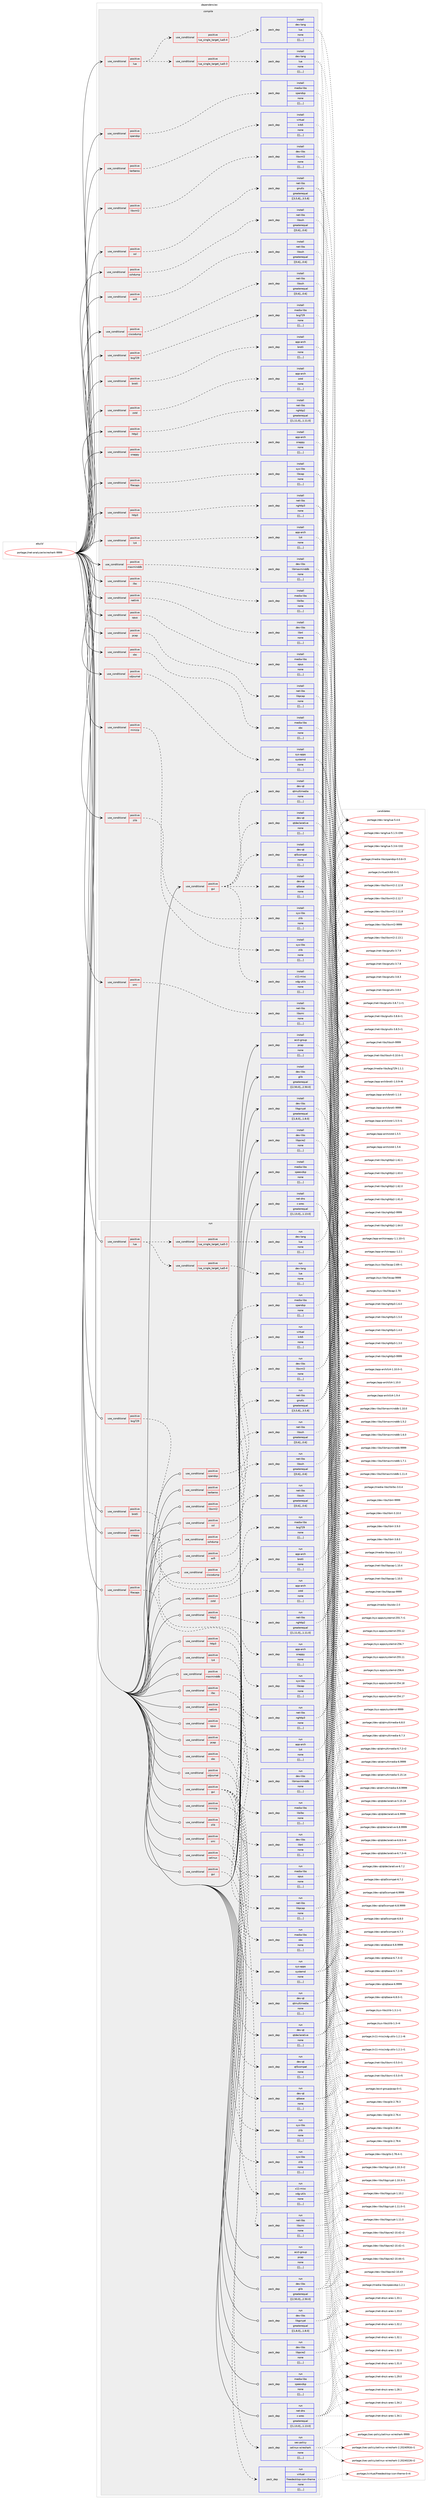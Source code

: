 digraph prolog {

# *************
# Graph options
# *************

newrank=true;
concentrate=true;
compound=true;
graph [rankdir=LR,fontname=Helvetica,fontsize=10,ranksep=1.5];#, ranksep=2.5, nodesep=0.2];
edge  [arrowhead=vee];
node  [fontname=Helvetica,fontsize=10];

# **********
# The ebuild
# **********

subgraph cluster_leftcol {
color=gray;
label=<<i>ebuild</i>>;
id [label="portage://net-analyzer/wireshark-9999", color=red, width=4, href="../net-analyzer/wireshark-9999.svg"];
}

# ****************
# The dependencies
# ****************

subgraph cluster_midcol {
color=gray;
label=<<i>dependencies</i>>;
subgraph cluster_compile {
fillcolor="#eeeeee";
style=filled;
label=<<i>compile</i>>;
subgraph cond94922 {
dependency365959 [label=<<TABLE BORDER="0" CELLBORDER="1" CELLSPACING="0" CELLPADDING="4"><TR><TD ROWSPAN="3" CELLPADDING="10">use_conditional</TD></TR><TR><TD>positive</TD></TR><TR><TD>bcg729</TD></TR></TABLE>>, shape=none, color=red];
subgraph pack268148 {
dependency365962 [label=<<TABLE BORDER="0" CELLBORDER="1" CELLSPACING="0" CELLPADDING="4" WIDTH="220"><TR><TD ROWSPAN="6" CELLPADDING="30">pack_dep</TD></TR><TR><TD WIDTH="110">install</TD></TR><TR><TD>media-libs</TD></TR><TR><TD>bcg729</TD></TR><TR><TD>none</TD></TR><TR><TD>[[],,,,]</TD></TR></TABLE>>, shape=none, color=blue];
}
dependency365959:e -> dependency365962:w [weight=20,style="dashed",arrowhead="vee"];
}
id:e -> dependency365959:w [weight=20,style="solid",arrowhead="vee"];
subgraph cond94946 {
dependency366042 [label=<<TABLE BORDER="0" CELLBORDER="1" CELLSPACING="0" CELLPADDING="4"><TR><TD ROWSPAN="3" CELLPADDING="10">use_conditional</TD></TR><TR><TD>positive</TD></TR><TR><TD>brotli</TD></TR></TABLE>>, shape=none, color=red];
subgraph pack268213 {
dependency366057 [label=<<TABLE BORDER="0" CELLBORDER="1" CELLSPACING="0" CELLPADDING="4" WIDTH="220"><TR><TD ROWSPAN="6" CELLPADDING="30">pack_dep</TD></TR><TR><TD WIDTH="110">install</TD></TR><TR><TD>app-arch</TD></TR><TR><TD>brotli</TD></TR><TR><TD>none</TD></TR><TR><TD>[[],,,,]</TD></TR></TABLE>>, shape=none, color=blue];
}
dependency366042:e -> dependency366057:w [weight=20,style="dashed",arrowhead="vee"];
}
id:e -> dependency366042:w [weight=20,style="solid",arrowhead="vee"];
subgraph cond94956 {
dependency366090 [label=<<TABLE BORDER="0" CELLBORDER="1" CELLSPACING="0" CELLPADDING="4"><TR><TD ROWSPAN="3" CELLPADDING="10">use_conditional</TD></TR><TR><TD>positive</TD></TR><TR><TD>ciscodump</TD></TR></TABLE>>, shape=none, color=red];
subgraph pack268243 {
dependency366092 [label=<<TABLE BORDER="0" CELLBORDER="1" CELLSPACING="0" CELLPADDING="4" WIDTH="220"><TR><TD ROWSPAN="6" CELLPADDING="30">pack_dep</TD></TR><TR><TD WIDTH="110">install</TD></TR><TR><TD>net-libs</TD></TR><TR><TD>libssh</TD></TR><TR><TD>greaterequal</TD></TR><TR><TD>[[0,6],,,0.6]</TD></TR></TABLE>>, shape=none, color=blue];
}
dependency366090:e -> dependency366092:w [weight=20,style="dashed",arrowhead="vee"];
}
id:e -> dependency366090:w [weight=20,style="solid",arrowhead="vee"];
subgraph cond94963 {
dependency366107 [label=<<TABLE BORDER="0" CELLBORDER="1" CELLSPACING="0" CELLPADDING="4"><TR><TD ROWSPAN="3" CELLPADDING="10">use_conditional</TD></TR><TR><TD>positive</TD></TR><TR><TD>filecaps</TD></TR></TABLE>>, shape=none, color=red];
subgraph pack268265 {
dependency366162 [label=<<TABLE BORDER="0" CELLBORDER="1" CELLSPACING="0" CELLPADDING="4" WIDTH="220"><TR><TD ROWSPAN="6" CELLPADDING="30">pack_dep</TD></TR><TR><TD WIDTH="110">install</TD></TR><TR><TD>sys-libs</TD></TR><TR><TD>libcap</TD></TR><TR><TD>none</TD></TR><TR><TD>[[],,,,]</TD></TR></TABLE>>, shape=none, color=blue];
}
dependency366107:e -> dependency366162:w [weight=20,style="dashed",arrowhead="vee"];
}
id:e -> dependency366107:w [weight=20,style="solid",arrowhead="vee"];
subgraph cond94991 {
dependency366195 [label=<<TABLE BORDER="0" CELLBORDER="1" CELLSPACING="0" CELLPADDING="4"><TR><TD ROWSPAN="3" CELLPADDING="10">use_conditional</TD></TR><TR><TD>positive</TD></TR><TR><TD>gui</TD></TR></TABLE>>, shape=none, color=red];
subgraph pack268312 {
dependency366222 [label=<<TABLE BORDER="0" CELLBORDER="1" CELLSPACING="0" CELLPADDING="4" WIDTH="220"><TR><TD ROWSPAN="6" CELLPADDING="30">pack_dep</TD></TR><TR><TD WIDTH="110">install</TD></TR><TR><TD>dev-qt</TD></TR><TR><TD>qtbase</TD></TR><TR><TD>none</TD></TR><TR><TD>[[],,,,]</TD></TR></TABLE>>, shape=none, color=blue];
}
dependency366195:e -> dependency366222:w [weight=20,style="dashed",arrowhead="vee"];
subgraph pack268336 {
dependency366229 [label=<<TABLE BORDER="0" CELLBORDER="1" CELLSPACING="0" CELLPADDING="4" WIDTH="220"><TR><TD ROWSPAN="6" CELLPADDING="30">pack_dep</TD></TR><TR><TD WIDTH="110">install</TD></TR><TR><TD>dev-qt</TD></TR><TR><TD>qt5compat</TD></TR><TR><TD>none</TD></TR><TR><TD>[[],,,,]</TD></TR></TABLE>>, shape=none, color=blue];
}
dependency366195:e -> dependency366229:w [weight=20,style="dashed",arrowhead="vee"];
subgraph pack268360 {
dependency366323 [label=<<TABLE BORDER="0" CELLBORDER="1" CELLSPACING="0" CELLPADDING="4" WIDTH="220"><TR><TD ROWSPAN="6" CELLPADDING="30">pack_dep</TD></TR><TR><TD WIDTH="110">install</TD></TR><TR><TD>dev-qt</TD></TR><TR><TD>qtdeclarative</TD></TR><TR><TD>none</TD></TR><TR><TD>[[],,,,]</TD></TR></TABLE>>, shape=none, color=blue];
}
dependency366195:e -> dependency366323:w [weight=20,style="dashed",arrowhead="vee"];
subgraph pack268422 {
dependency366369 [label=<<TABLE BORDER="0" CELLBORDER="1" CELLSPACING="0" CELLPADDING="4" WIDTH="220"><TR><TD ROWSPAN="6" CELLPADDING="30">pack_dep</TD></TR><TR><TD WIDTH="110">install</TD></TR><TR><TD>dev-qt</TD></TR><TR><TD>qtmultimedia</TD></TR><TR><TD>none</TD></TR><TR><TD>[[],,,,]</TD></TR></TABLE>>, shape=none, color=blue];
}
dependency366195:e -> dependency366369:w [weight=20,style="dashed",arrowhead="vee"];
subgraph pack268444 {
dependency366385 [label=<<TABLE BORDER="0" CELLBORDER="1" CELLSPACING="0" CELLPADDING="4" WIDTH="220"><TR><TD ROWSPAN="6" CELLPADDING="30">pack_dep</TD></TR><TR><TD WIDTH="110">install</TD></TR><TR><TD>x11-misc</TD></TR><TR><TD>xdg-utils</TD></TR><TR><TD>none</TD></TR><TR><TD>[[],,,,]</TD></TR></TABLE>>, shape=none, color=blue];
}
dependency366195:e -> dependency366385:w [weight=20,style="dashed",arrowhead="vee"];
}
id:e -> dependency366195:w [weight=20,style="solid",arrowhead="vee"];
subgraph cond95059 {
dependency366401 [label=<<TABLE BORDER="0" CELLBORDER="1" CELLSPACING="0" CELLPADDING="4"><TR><TD ROWSPAN="3" CELLPADDING="10">use_conditional</TD></TR><TR><TD>positive</TD></TR><TR><TD>http2</TD></TR></TABLE>>, shape=none, color=red];
subgraph pack268472 {
dependency366418 [label=<<TABLE BORDER="0" CELLBORDER="1" CELLSPACING="0" CELLPADDING="4" WIDTH="220"><TR><TD ROWSPAN="6" CELLPADDING="30">pack_dep</TD></TR><TR><TD WIDTH="110">install</TD></TR><TR><TD>net-libs</TD></TR><TR><TD>nghttp2</TD></TR><TR><TD>greaterequal</TD></TR><TR><TD>[[1,11,0],,,1.11.0]</TD></TR></TABLE>>, shape=none, color=blue];
}
dependency366401:e -> dependency366418:w [weight=20,style="dashed",arrowhead="vee"];
}
id:e -> dependency366401:w [weight=20,style="solid",arrowhead="vee"];
subgraph cond95072 {
dependency366437 [label=<<TABLE BORDER="0" CELLBORDER="1" CELLSPACING="0" CELLPADDING="4"><TR><TD ROWSPAN="3" CELLPADDING="10">use_conditional</TD></TR><TR><TD>positive</TD></TR><TR><TD>http3</TD></TR></TABLE>>, shape=none, color=red];
subgraph pack268485 {
dependency366493 [label=<<TABLE BORDER="0" CELLBORDER="1" CELLSPACING="0" CELLPADDING="4" WIDTH="220"><TR><TD ROWSPAN="6" CELLPADDING="30">pack_dep</TD></TR><TR><TD WIDTH="110">install</TD></TR><TR><TD>net-libs</TD></TR><TR><TD>nghttp3</TD></TR><TR><TD>none</TD></TR><TR><TD>[[],,,,]</TD></TR></TABLE>>, shape=none, color=blue];
}
dependency366437:e -> dependency366493:w [weight=20,style="dashed",arrowhead="vee"];
}
id:e -> dependency366437:w [weight=20,style="solid",arrowhead="vee"];
subgraph cond95097 {
dependency366536 [label=<<TABLE BORDER="0" CELLBORDER="1" CELLSPACING="0" CELLPADDING="4"><TR><TD ROWSPAN="3" CELLPADDING="10">use_conditional</TD></TR><TR><TD>positive</TD></TR><TR><TD>ilbc</TD></TR></TABLE>>, shape=none, color=red];
subgraph pack268551 {
dependency366561 [label=<<TABLE BORDER="0" CELLBORDER="1" CELLSPACING="0" CELLPADDING="4" WIDTH="220"><TR><TD ROWSPAN="6" CELLPADDING="30">pack_dep</TD></TR><TR><TD WIDTH="110">install</TD></TR><TR><TD>media-libs</TD></TR><TR><TD>libilbc</TD></TR><TR><TD>none</TD></TR><TR><TD>[[],,,,]</TD></TR></TABLE>>, shape=none, color=blue];
}
dependency366536:e -> dependency366561:w [weight=20,style="dashed",arrowhead="vee"];
}
id:e -> dependency366536:w [weight=20,style="solid",arrowhead="vee"];
subgraph cond95109 {
dependency366566 [label=<<TABLE BORDER="0" CELLBORDER="1" CELLSPACING="0" CELLPADDING="4"><TR><TD ROWSPAN="3" CELLPADDING="10">use_conditional</TD></TR><TR><TD>positive</TD></TR><TR><TD>kerberos</TD></TR></TABLE>>, shape=none, color=red];
subgraph pack268584 {
dependency366596 [label=<<TABLE BORDER="0" CELLBORDER="1" CELLSPACING="0" CELLPADDING="4" WIDTH="220"><TR><TD ROWSPAN="6" CELLPADDING="30">pack_dep</TD></TR><TR><TD WIDTH="110">install</TD></TR><TR><TD>virtual</TD></TR><TR><TD>krb5</TD></TR><TR><TD>none</TD></TR><TR><TD>[[],,,,]</TD></TR></TABLE>>, shape=none, color=blue];
}
dependency366566:e -> dependency366596:w [weight=20,style="dashed",arrowhead="vee"];
}
id:e -> dependency366566:w [weight=20,style="solid",arrowhead="vee"];
subgraph cond95121 {
dependency366641 [label=<<TABLE BORDER="0" CELLBORDER="1" CELLSPACING="0" CELLPADDING="4"><TR><TD ROWSPAN="3" CELLPADDING="10">use_conditional</TD></TR><TR><TD>positive</TD></TR><TR><TD>libxml2</TD></TR></TABLE>>, shape=none, color=red];
subgraph pack268648 {
dependency366666 [label=<<TABLE BORDER="0" CELLBORDER="1" CELLSPACING="0" CELLPADDING="4" WIDTH="220"><TR><TD ROWSPAN="6" CELLPADDING="30">pack_dep</TD></TR><TR><TD WIDTH="110">install</TD></TR><TR><TD>dev-libs</TD></TR><TR><TD>libxml2</TD></TR><TR><TD>none</TD></TR><TR><TD>[[],,,,]</TD></TR></TABLE>>, shape=none, color=blue];
}
dependency366641:e -> dependency366666:w [weight=20,style="dashed",arrowhead="vee"];
}
id:e -> dependency366641:w [weight=20,style="solid",arrowhead="vee"];
subgraph cond95134 {
dependency366669 [label=<<TABLE BORDER="0" CELLBORDER="1" CELLSPACING="0" CELLPADDING="4"><TR><TD ROWSPAN="3" CELLPADDING="10">use_conditional</TD></TR><TR><TD>positive</TD></TR><TR><TD>lua</TD></TR></TABLE>>, shape=none, color=red];
subgraph cond95143 {
dependency366701 [label=<<TABLE BORDER="0" CELLBORDER="1" CELLSPACING="0" CELLPADDING="4"><TR><TD ROWSPAN="3" CELLPADDING="10">use_conditional</TD></TR><TR><TD>positive</TD></TR><TR><TD>lua_single_target_lua5-3</TD></TR></TABLE>>, shape=none, color=red];
subgraph pack268683 {
dependency366729 [label=<<TABLE BORDER="0" CELLBORDER="1" CELLSPACING="0" CELLPADDING="4" WIDTH="220"><TR><TD ROWSPAN="6" CELLPADDING="30">pack_dep</TD></TR><TR><TD WIDTH="110">install</TD></TR><TR><TD>dev-lang</TD></TR><TR><TD>lua</TD></TR><TR><TD>none</TD></TR><TR><TD>[[],,,,]</TD></TR></TABLE>>, shape=none, color=blue];
}
dependency366701:e -> dependency366729:w [weight=20,style="dashed",arrowhead="vee"];
}
dependency366669:e -> dependency366701:w [weight=20,style="dashed",arrowhead="vee"];
subgraph cond95158 {
dependency366749 [label=<<TABLE BORDER="0" CELLBORDER="1" CELLSPACING="0" CELLPADDING="4"><TR><TD ROWSPAN="3" CELLPADDING="10">use_conditional</TD></TR><TR><TD>positive</TD></TR><TR><TD>lua_single_target_lua5-4</TD></TR></TABLE>>, shape=none, color=red];
subgraph pack268701 {
dependency366750 [label=<<TABLE BORDER="0" CELLBORDER="1" CELLSPACING="0" CELLPADDING="4" WIDTH="220"><TR><TD ROWSPAN="6" CELLPADDING="30">pack_dep</TD></TR><TR><TD WIDTH="110">install</TD></TR><TR><TD>dev-lang</TD></TR><TR><TD>lua</TD></TR><TR><TD>none</TD></TR><TR><TD>[[],,,,]</TD></TR></TABLE>>, shape=none, color=blue];
}
dependency366749:e -> dependency366750:w [weight=20,style="dashed",arrowhead="vee"];
}
dependency366669:e -> dependency366749:w [weight=20,style="dashed",arrowhead="vee"];
}
id:e -> dependency366669:w [weight=20,style="solid",arrowhead="vee"];
subgraph cond95166 {
dependency366778 [label=<<TABLE BORDER="0" CELLBORDER="1" CELLSPACING="0" CELLPADDING="4"><TR><TD ROWSPAN="3" CELLPADDING="10">use_conditional</TD></TR><TR><TD>positive</TD></TR><TR><TD>lz4</TD></TR></TABLE>>, shape=none, color=red];
subgraph pack268724 {
dependency366795 [label=<<TABLE BORDER="0" CELLBORDER="1" CELLSPACING="0" CELLPADDING="4" WIDTH="220"><TR><TD ROWSPAN="6" CELLPADDING="30">pack_dep</TD></TR><TR><TD WIDTH="110">install</TD></TR><TR><TD>app-arch</TD></TR><TR><TD>lz4</TD></TR><TR><TD>none</TD></TR><TR><TD>[[],,,,]</TD></TR></TABLE>>, shape=none, color=blue];
}
dependency366778:e -> dependency366795:w [weight=20,style="dashed",arrowhead="vee"];
}
id:e -> dependency366778:w [weight=20,style="solid",arrowhead="vee"];
subgraph cond95187 {
dependency366816 [label=<<TABLE BORDER="0" CELLBORDER="1" CELLSPACING="0" CELLPADDING="4"><TR><TD ROWSPAN="3" CELLPADDING="10">use_conditional</TD></TR><TR><TD>positive</TD></TR><TR><TD>maxminddb</TD></TR></TABLE>>, shape=none, color=red];
subgraph pack268762 {
dependency366845 [label=<<TABLE BORDER="0" CELLBORDER="1" CELLSPACING="0" CELLPADDING="4" WIDTH="220"><TR><TD ROWSPAN="6" CELLPADDING="30">pack_dep</TD></TR><TR><TD WIDTH="110">install</TD></TR><TR><TD>dev-libs</TD></TR><TR><TD>libmaxminddb</TD></TR><TR><TD>none</TD></TR><TR><TD>[[],,,,]</TD></TR></TABLE>>, shape=none, color=blue];
}
dependency366816:e -> dependency366845:w [weight=20,style="dashed",arrowhead="vee"];
}
id:e -> dependency366816:w [weight=20,style="solid",arrowhead="vee"];
subgraph cond95199 {
dependency366852 [label=<<TABLE BORDER="0" CELLBORDER="1" CELLSPACING="0" CELLPADDING="4"><TR><TD ROWSPAN="3" CELLPADDING="10">use_conditional</TD></TR><TR><TD>positive</TD></TR><TR><TD>minizip</TD></TR></TABLE>>, shape=none, color=red];
subgraph pack268764 {
dependency366864 [label=<<TABLE BORDER="0" CELLBORDER="1" CELLSPACING="0" CELLPADDING="4" WIDTH="220"><TR><TD ROWSPAN="6" CELLPADDING="30">pack_dep</TD></TR><TR><TD WIDTH="110">install</TD></TR><TR><TD>sys-libs</TD></TR><TR><TD>zlib</TD></TR><TR><TD>none</TD></TR><TR><TD>[[],,,,]</TD></TR></TABLE>>, shape=none, color=blue];
}
dependency366852:e -> dependency366864:w [weight=20,style="dashed",arrowhead="vee"];
}
id:e -> dependency366852:w [weight=20,style="solid",arrowhead="vee"];
subgraph cond95207 {
dependency366904 [label=<<TABLE BORDER="0" CELLBORDER="1" CELLSPACING="0" CELLPADDING="4"><TR><TD ROWSPAN="3" CELLPADDING="10">use_conditional</TD></TR><TR><TD>positive</TD></TR><TR><TD>netlink</TD></TR></TABLE>>, shape=none, color=red];
subgraph pack268797 {
dependency366906 [label=<<TABLE BORDER="0" CELLBORDER="1" CELLSPACING="0" CELLPADDING="4" WIDTH="220"><TR><TD ROWSPAN="6" CELLPADDING="30">pack_dep</TD></TR><TR><TD WIDTH="110">install</TD></TR><TR><TD>dev-libs</TD></TR><TR><TD>libnl</TD></TR><TR><TD>none</TD></TR><TR><TD>[[],,,,]</TD></TR></TABLE>>, shape=none, color=blue];
}
dependency366904:e -> dependency366906:w [weight=20,style="dashed",arrowhead="vee"];
}
id:e -> dependency366904:w [weight=20,style="solid",arrowhead="vee"];
subgraph cond95230 {
dependency366922 [label=<<TABLE BORDER="0" CELLBORDER="1" CELLSPACING="0" CELLPADDING="4"><TR><TD ROWSPAN="3" CELLPADDING="10">use_conditional</TD></TR><TR><TD>positive</TD></TR><TR><TD>opus</TD></TR></TABLE>>, shape=none, color=red];
subgraph pack268818 {
dependency366960 [label=<<TABLE BORDER="0" CELLBORDER="1" CELLSPACING="0" CELLPADDING="4" WIDTH="220"><TR><TD ROWSPAN="6" CELLPADDING="30">pack_dep</TD></TR><TR><TD WIDTH="110">install</TD></TR><TR><TD>media-libs</TD></TR><TR><TD>opus</TD></TR><TR><TD>none</TD></TR><TR><TD>[[],,,,]</TD></TR></TABLE>>, shape=none, color=blue];
}
dependency366922:e -> dependency366960:w [weight=20,style="dashed",arrowhead="vee"];
}
id:e -> dependency366922:w [weight=20,style="solid",arrowhead="vee"];
subgraph cond95257 {
dependency367020 [label=<<TABLE BORDER="0" CELLBORDER="1" CELLSPACING="0" CELLPADDING="4"><TR><TD ROWSPAN="3" CELLPADDING="10">use_conditional</TD></TR><TR><TD>positive</TD></TR><TR><TD>pcap</TD></TR></TABLE>>, shape=none, color=red];
subgraph pack268884 {
dependency367037 [label=<<TABLE BORDER="0" CELLBORDER="1" CELLSPACING="0" CELLPADDING="4" WIDTH="220"><TR><TD ROWSPAN="6" CELLPADDING="30">pack_dep</TD></TR><TR><TD WIDTH="110">install</TD></TR><TR><TD>net-libs</TD></TR><TR><TD>libpcap</TD></TR><TR><TD>none</TD></TR><TR><TD>[[],,,,]</TD></TR></TABLE>>, shape=none, color=blue];
}
dependency367020:e -> dependency367037:w [weight=20,style="dashed",arrowhead="vee"];
}
id:e -> dependency367020:w [weight=20,style="solid",arrowhead="vee"];
subgraph cond95280 {
dependency367081 [label=<<TABLE BORDER="0" CELLBORDER="1" CELLSPACING="0" CELLPADDING="4"><TR><TD ROWSPAN="3" CELLPADDING="10">use_conditional</TD></TR><TR><TD>positive</TD></TR><TR><TD>sbc</TD></TR></TABLE>>, shape=none, color=red];
subgraph pack268910 {
dependency367116 [label=<<TABLE BORDER="0" CELLBORDER="1" CELLSPACING="0" CELLPADDING="4" WIDTH="220"><TR><TD ROWSPAN="6" CELLPADDING="30">pack_dep</TD></TR><TR><TD WIDTH="110">install</TD></TR><TR><TD>media-libs</TD></TR><TR><TD>sbc</TD></TR><TR><TD>none</TD></TR><TR><TD>[[],,,,]</TD></TR></TABLE>>, shape=none, color=blue];
}
dependency367081:e -> dependency367116:w [weight=20,style="dashed",arrowhead="vee"];
}
id:e -> dependency367081:w [weight=20,style="solid",arrowhead="vee"];
subgraph cond95310 {
dependency367146 [label=<<TABLE BORDER="0" CELLBORDER="1" CELLSPACING="0" CELLPADDING="4"><TR><TD ROWSPAN="3" CELLPADDING="10">use_conditional</TD></TR><TR><TD>positive</TD></TR><TR><TD>sdjournal</TD></TR></TABLE>>, shape=none, color=red];
subgraph pack268945 {
dependency367149 [label=<<TABLE BORDER="0" CELLBORDER="1" CELLSPACING="0" CELLPADDING="4" WIDTH="220"><TR><TD ROWSPAN="6" CELLPADDING="30">pack_dep</TD></TR><TR><TD WIDTH="110">install</TD></TR><TR><TD>sys-apps</TD></TR><TR><TD>systemd</TD></TR><TR><TD>none</TD></TR><TR><TD>[[],,,,]</TD></TR></TABLE>>, shape=none, color=blue];
}
dependency367146:e -> dependency367149:w [weight=20,style="dashed",arrowhead="vee"];
}
id:e -> dependency367146:w [weight=20,style="solid",arrowhead="vee"];
subgraph cond95319 {
dependency367193 [label=<<TABLE BORDER="0" CELLBORDER="1" CELLSPACING="0" CELLPADDING="4"><TR><TD ROWSPAN="3" CELLPADDING="10">use_conditional</TD></TR><TR><TD>positive</TD></TR><TR><TD>smi</TD></TR></TABLE>>, shape=none, color=red];
subgraph pack268975 {
dependency367215 [label=<<TABLE BORDER="0" CELLBORDER="1" CELLSPACING="0" CELLPADDING="4" WIDTH="220"><TR><TD ROWSPAN="6" CELLPADDING="30">pack_dep</TD></TR><TR><TD WIDTH="110">install</TD></TR><TR><TD>net-libs</TD></TR><TR><TD>libsmi</TD></TR><TR><TD>none</TD></TR><TR><TD>[[],,,,]</TD></TR></TABLE>>, shape=none, color=blue];
}
dependency367193:e -> dependency367215:w [weight=20,style="dashed",arrowhead="vee"];
}
id:e -> dependency367193:w [weight=20,style="solid",arrowhead="vee"];
subgraph cond95346 {
dependency367221 [label=<<TABLE BORDER="0" CELLBORDER="1" CELLSPACING="0" CELLPADDING="4"><TR><TD ROWSPAN="3" CELLPADDING="10">use_conditional</TD></TR><TR><TD>positive</TD></TR><TR><TD>snappy</TD></TR></TABLE>>, shape=none, color=red];
subgraph pack269023 {
dependency367282 [label=<<TABLE BORDER="0" CELLBORDER="1" CELLSPACING="0" CELLPADDING="4" WIDTH="220"><TR><TD ROWSPAN="6" CELLPADDING="30">pack_dep</TD></TR><TR><TD WIDTH="110">install</TD></TR><TR><TD>app-arch</TD></TR><TR><TD>snappy</TD></TR><TR><TD>none</TD></TR><TR><TD>[[],,,,]</TD></TR></TABLE>>, shape=none, color=blue];
}
dependency367221:e -> dependency367282:w [weight=20,style="dashed",arrowhead="vee"];
}
id:e -> dependency367221:w [weight=20,style="solid",arrowhead="vee"];
subgraph cond95378 {
dependency367382 [label=<<TABLE BORDER="0" CELLBORDER="1" CELLSPACING="0" CELLPADDING="4"><TR><TD ROWSPAN="3" CELLPADDING="10">use_conditional</TD></TR><TR><TD>positive</TD></TR><TR><TD>spandsp</TD></TR></TABLE>>, shape=none, color=red];
subgraph pack269092 {
dependency367436 [label=<<TABLE BORDER="0" CELLBORDER="1" CELLSPACING="0" CELLPADDING="4" WIDTH="220"><TR><TD ROWSPAN="6" CELLPADDING="30">pack_dep</TD></TR><TR><TD WIDTH="110">install</TD></TR><TR><TD>media-libs</TD></TR><TR><TD>spandsp</TD></TR><TR><TD>none</TD></TR><TR><TD>[[],,,,]</TD></TR></TABLE>>, shape=none, color=blue];
}
dependency367382:e -> dependency367436:w [weight=20,style="dashed",arrowhead="vee"];
}
id:e -> dependency367382:w [weight=20,style="solid",arrowhead="vee"];
subgraph cond95435 {
dependency367451 [label=<<TABLE BORDER="0" CELLBORDER="1" CELLSPACING="0" CELLPADDING="4"><TR><TD ROWSPAN="3" CELLPADDING="10">use_conditional</TD></TR><TR><TD>positive</TD></TR><TR><TD>sshdump</TD></TR></TABLE>>, shape=none, color=red];
subgraph pack269154 {
dependency367482 [label=<<TABLE BORDER="0" CELLBORDER="1" CELLSPACING="0" CELLPADDING="4" WIDTH="220"><TR><TD ROWSPAN="6" CELLPADDING="30">pack_dep</TD></TR><TR><TD WIDTH="110">install</TD></TR><TR><TD>net-libs</TD></TR><TR><TD>libssh</TD></TR><TR><TD>greaterequal</TD></TR><TR><TD>[[0,6],,,0.6]</TD></TR></TABLE>>, shape=none, color=blue];
}
dependency367451:e -> dependency367482:w [weight=20,style="dashed",arrowhead="vee"];
}
id:e -> dependency367451:w [weight=20,style="solid",arrowhead="vee"];
subgraph cond95446 {
dependency367486 [label=<<TABLE BORDER="0" CELLBORDER="1" CELLSPACING="0" CELLPADDING="4"><TR><TD ROWSPAN="3" CELLPADDING="10">use_conditional</TD></TR><TR><TD>positive</TD></TR><TR><TD>ssl</TD></TR></TABLE>>, shape=none, color=red];
subgraph pack269171 {
dependency367506 [label=<<TABLE BORDER="0" CELLBORDER="1" CELLSPACING="0" CELLPADDING="4" WIDTH="220"><TR><TD ROWSPAN="6" CELLPADDING="30">pack_dep</TD></TR><TR><TD WIDTH="110">install</TD></TR><TR><TD>net-libs</TD></TR><TR><TD>gnutls</TD></TR><TR><TD>greaterequal</TD></TR><TR><TD>[[3,5,8],,,3.5.8]</TD></TR></TABLE>>, shape=none, color=blue];
}
dependency367486:e -> dependency367506:w [weight=20,style="dashed",arrowhead="vee"];
}
id:e -> dependency367486:w [weight=20,style="solid",arrowhead="vee"];
subgraph cond95464 {
dependency367544 [label=<<TABLE BORDER="0" CELLBORDER="1" CELLSPACING="0" CELLPADDING="4"><TR><TD ROWSPAN="3" CELLPADDING="10">use_conditional</TD></TR><TR><TD>positive</TD></TR><TR><TD>wifi</TD></TR></TABLE>>, shape=none, color=red];
subgraph pack269212 {
dependency367598 [label=<<TABLE BORDER="0" CELLBORDER="1" CELLSPACING="0" CELLPADDING="4" WIDTH="220"><TR><TD ROWSPAN="6" CELLPADDING="30">pack_dep</TD></TR><TR><TD WIDTH="110">install</TD></TR><TR><TD>net-libs</TD></TR><TR><TD>libssh</TD></TR><TR><TD>greaterequal</TD></TR><TR><TD>[[0,6],,,0.6]</TD></TR></TABLE>>, shape=none, color=blue];
}
dependency367544:e -> dependency367598:w [weight=20,style="dashed",arrowhead="vee"];
}
id:e -> dependency367544:w [weight=20,style="solid",arrowhead="vee"];
subgraph cond95496 {
dependency367619 [label=<<TABLE BORDER="0" CELLBORDER="1" CELLSPACING="0" CELLPADDING="4"><TR><TD ROWSPAN="3" CELLPADDING="10">use_conditional</TD></TR><TR><TD>positive</TD></TR><TR><TD>zlib</TD></TR></TABLE>>, shape=none, color=red];
subgraph pack269234 {
dependency367646 [label=<<TABLE BORDER="0" CELLBORDER="1" CELLSPACING="0" CELLPADDING="4" WIDTH="220"><TR><TD ROWSPAN="6" CELLPADDING="30">pack_dep</TD></TR><TR><TD WIDTH="110">install</TD></TR><TR><TD>sys-libs</TD></TR><TR><TD>zlib</TD></TR><TR><TD>none</TD></TR><TR><TD>[[],,,,]</TD></TR></TABLE>>, shape=none, color=blue];
}
dependency367619:e -> dependency367646:w [weight=20,style="dashed",arrowhead="vee"];
}
id:e -> dependency367619:w [weight=20,style="solid",arrowhead="vee"];
subgraph cond95542 {
dependency367696 [label=<<TABLE BORDER="0" CELLBORDER="1" CELLSPACING="0" CELLPADDING="4"><TR><TD ROWSPAN="3" CELLPADDING="10">use_conditional</TD></TR><TR><TD>positive</TD></TR><TR><TD>zstd</TD></TR></TABLE>>, shape=none, color=red];
subgraph pack269299 {
dependency367779 [label=<<TABLE BORDER="0" CELLBORDER="1" CELLSPACING="0" CELLPADDING="4" WIDTH="220"><TR><TD ROWSPAN="6" CELLPADDING="30">pack_dep</TD></TR><TR><TD WIDTH="110">install</TD></TR><TR><TD>app-arch</TD></TR><TR><TD>zstd</TD></TR><TR><TD>none</TD></TR><TR><TD>[[],,,,]</TD></TR></TABLE>>, shape=none, color=blue];
}
dependency367696:e -> dependency367779:w [weight=20,style="dashed",arrowhead="vee"];
}
id:e -> dependency367696:w [weight=20,style="solid",arrowhead="vee"];
subgraph pack269363 {
dependency367874 [label=<<TABLE BORDER="0" CELLBORDER="1" CELLSPACING="0" CELLPADDING="4" WIDTH="220"><TR><TD ROWSPAN="6" CELLPADDING="30">pack_dep</TD></TR><TR><TD WIDTH="110">install</TD></TR><TR><TD>acct-group</TD></TR><TR><TD>pcap</TD></TR><TR><TD>none</TD></TR><TR><TD>[[],,,,]</TD></TR></TABLE>>, shape=none, color=blue];
}
id:e -> dependency367874:w [weight=20,style="solid",arrowhead="vee"];
subgraph pack269396 {
dependency367928 [label=<<TABLE BORDER="0" CELLBORDER="1" CELLSPACING="0" CELLPADDING="4" WIDTH="220"><TR><TD ROWSPAN="6" CELLPADDING="30">pack_dep</TD></TR><TR><TD WIDTH="110">install</TD></TR><TR><TD>dev-libs</TD></TR><TR><TD>glib</TD></TR><TR><TD>greaterequal</TD></TR><TR><TD>[[2,50,0],,,2.50.0]</TD></TR></TABLE>>, shape=none, color=blue];
}
id:e -> dependency367928:w [weight=20,style="solid",arrowhead="vee"];
subgraph pack269417 {
dependency367966 [label=<<TABLE BORDER="0" CELLBORDER="1" CELLSPACING="0" CELLPADDING="4" WIDTH="220"><TR><TD ROWSPAN="6" CELLPADDING="30">pack_dep</TD></TR><TR><TD WIDTH="110">install</TD></TR><TR><TD>dev-libs</TD></TR><TR><TD>libgcrypt</TD></TR><TR><TD>greaterequal</TD></TR><TR><TD>[[1,8,0],,,1.8.0]</TD></TR></TABLE>>, shape=none, color=blue];
}
id:e -> dependency367966:w [weight=20,style="solid",arrowhead="vee"];
subgraph pack269439 {
dependency367989 [label=<<TABLE BORDER="0" CELLBORDER="1" CELLSPACING="0" CELLPADDING="4" WIDTH="220"><TR><TD ROWSPAN="6" CELLPADDING="30">pack_dep</TD></TR><TR><TD WIDTH="110">install</TD></TR><TR><TD>dev-libs</TD></TR><TR><TD>libpcre2</TD></TR><TR><TD>none</TD></TR><TR><TD>[[],,,,]</TD></TR></TABLE>>, shape=none, color=blue];
}
id:e -> dependency367989:w [weight=20,style="solid",arrowhead="vee"];
subgraph pack269452 {
dependency368043 [label=<<TABLE BORDER="0" CELLBORDER="1" CELLSPACING="0" CELLPADDING="4" WIDTH="220"><TR><TD ROWSPAN="6" CELLPADDING="30">pack_dep</TD></TR><TR><TD WIDTH="110">install</TD></TR><TR><TD>media-libs</TD></TR><TR><TD>speexdsp</TD></TR><TR><TD>none</TD></TR><TR><TD>[[],,,,]</TD></TR></TABLE>>, shape=none, color=blue];
}
id:e -> dependency368043:w [weight=20,style="solid",arrowhead="vee"];
subgraph pack269546 {
dependency368190 [label=<<TABLE BORDER="0" CELLBORDER="1" CELLSPACING="0" CELLPADDING="4" WIDTH="220"><TR><TD ROWSPAN="6" CELLPADDING="30">pack_dep</TD></TR><TR><TD WIDTH="110">install</TD></TR><TR><TD>net-dns</TD></TR><TR><TD>c-ares</TD></TR><TR><TD>greaterequal</TD></TR><TR><TD>[[1,13,0],,,1.13.0]</TD></TR></TABLE>>, shape=none, color=blue];
}
id:e -> dependency368190:w [weight=20,style="solid",arrowhead="vee"];
}
subgraph cluster_compileandrun {
fillcolor="#eeeeee";
style=filled;
label=<<i>compile and run</i>>;
}
subgraph cluster_run {
fillcolor="#eeeeee";
style=filled;
label=<<i>run</i>>;
subgraph cond95764 {
dependency368259 [label=<<TABLE BORDER="0" CELLBORDER="1" CELLSPACING="0" CELLPADDING="4"><TR><TD ROWSPAN="3" CELLPADDING="10">use_conditional</TD></TR><TR><TD>positive</TD></TR><TR><TD>bcg729</TD></TR></TABLE>>, shape=none, color=red];
subgraph pack269613 {
dependency368281 [label=<<TABLE BORDER="0" CELLBORDER="1" CELLSPACING="0" CELLPADDING="4" WIDTH="220"><TR><TD ROWSPAN="6" CELLPADDING="30">pack_dep</TD></TR><TR><TD WIDTH="110">run</TD></TR><TR><TD>media-libs</TD></TR><TR><TD>bcg729</TD></TR><TR><TD>none</TD></TR><TR><TD>[[],,,,]</TD></TR></TABLE>>, shape=none, color=blue];
}
dependency368259:e -> dependency368281:w [weight=20,style="dashed",arrowhead="vee"];
}
id:e -> dependency368259:w [weight=20,style="solid",arrowhead="odot"];
subgraph cond95812 {
dependency368369 [label=<<TABLE BORDER="0" CELLBORDER="1" CELLSPACING="0" CELLPADDING="4"><TR><TD ROWSPAN="3" CELLPADDING="10">use_conditional</TD></TR><TR><TD>positive</TD></TR><TR><TD>brotli</TD></TR></TABLE>>, shape=none, color=red];
subgraph pack269682 {
dependency368389 [label=<<TABLE BORDER="0" CELLBORDER="1" CELLSPACING="0" CELLPADDING="4" WIDTH="220"><TR><TD ROWSPAN="6" CELLPADDING="30">pack_dep</TD></TR><TR><TD WIDTH="110">run</TD></TR><TR><TD>app-arch</TD></TR><TR><TD>brotli</TD></TR><TR><TD>none</TD></TR><TR><TD>[[],,,,]</TD></TR></TABLE>>, shape=none, color=blue];
}
dependency368369:e -> dependency368389:w [weight=20,style="dashed",arrowhead="vee"];
}
id:e -> dependency368369:w [weight=20,style="solid",arrowhead="odot"];
subgraph cond95851 {
dependency368486 [label=<<TABLE BORDER="0" CELLBORDER="1" CELLSPACING="0" CELLPADDING="4"><TR><TD ROWSPAN="3" CELLPADDING="10">use_conditional</TD></TR><TR><TD>positive</TD></TR><TR><TD>ciscodump</TD></TR></TABLE>>, shape=none, color=red];
subgraph pack269772 {
dependency368602 [label=<<TABLE BORDER="0" CELLBORDER="1" CELLSPACING="0" CELLPADDING="4" WIDTH="220"><TR><TD ROWSPAN="6" CELLPADDING="30">pack_dep</TD></TR><TR><TD WIDTH="110">run</TD></TR><TR><TD>net-libs</TD></TR><TR><TD>libssh</TD></TR><TR><TD>greaterequal</TD></TR><TR><TD>[[0,6],,,0.6]</TD></TR></TABLE>>, shape=none, color=blue];
}
dependency368486:e -> dependency368602:w [weight=20,style="dashed",arrowhead="vee"];
}
id:e -> dependency368486:w [weight=20,style="solid",arrowhead="odot"];
subgraph cond95908 {
dependency368608 [label=<<TABLE BORDER="0" CELLBORDER="1" CELLSPACING="0" CELLPADDING="4"><TR><TD ROWSPAN="3" CELLPADDING="10">use_conditional</TD></TR><TR><TD>positive</TD></TR><TR><TD>filecaps</TD></TR></TABLE>>, shape=none, color=red];
subgraph pack269827 {
dependency368611 [label=<<TABLE BORDER="0" CELLBORDER="1" CELLSPACING="0" CELLPADDING="4" WIDTH="220"><TR><TD ROWSPAN="6" CELLPADDING="30">pack_dep</TD></TR><TR><TD WIDTH="110">run</TD></TR><TR><TD>sys-libs</TD></TR><TR><TD>libcap</TD></TR><TR><TD>none</TD></TR><TR><TD>[[],,,,]</TD></TR></TABLE>>, shape=none, color=blue];
}
dependency368608:e -> dependency368611:w [weight=20,style="dashed",arrowhead="vee"];
}
id:e -> dependency368608:w [weight=20,style="solid",arrowhead="odot"];
subgraph cond95917 {
dependency368673 [label=<<TABLE BORDER="0" CELLBORDER="1" CELLSPACING="0" CELLPADDING="4"><TR><TD ROWSPAN="3" CELLPADDING="10">use_conditional</TD></TR><TR><TD>positive</TD></TR><TR><TD>gui</TD></TR></TABLE>>, shape=none, color=red];
subgraph pack269888 {
dependency368715 [label=<<TABLE BORDER="0" CELLBORDER="1" CELLSPACING="0" CELLPADDING="4" WIDTH="220"><TR><TD ROWSPAN="6" CELLPADDING="30">pack_dep</TD></TR><TR><TD WIDTH="110">run</TD></TR><TR><TD>dev-qt</TD></TR><TR><TD>qtbase</TD></TR><TR><TD>none</TD></TR><TR><TD>[[],,,,]</TD></TR></TABLE>>, shape=none, color=blue];
}
dependency368673:e -> dependency368715:w [weight=20,style="dashed",arrowhead="vee"];
subgraph pack269891 {
dependency368739 [label=<<TABLE BORDER="0" CELLBORDER="1" CELLSPACING="0" CELLPADDING="4" WIDTH="220"><TR><TD ROWSPAN="6" CELLPADDING="30">pack_dep</TD></TR><TR><TD WIDTH="110">run</TD></TR><TR><TD>dev-qt</TD></TR><TR><TD>qt5compat</TD></TR><TR><TD>none</TD></TR><TR><TD>[[],,,,]</TD></TR></TABLE>>, shape=none, color=blue];
}
dependency368673:e -> dependency368739:w [weight=20,style="dashed",arrowhead="vee"];
subgraph pack269909 {
dependency368760 [label=<<TABLE BORDER="0" CELLBORDER="1" CELLSPACING="0" CELLPADDING="4" WIDTH="220"><TR><TD ROWSPAN="6" CELLPADDING="30">pack_dep</TD></TR><TR><TD WIDTH="110">run</TD></TR><TR><TD>dev-qt</TD></TR><TR><TD>qtdeclarative</TD></TR><TR><TD>none</TD></TR><TR><TD>[[],,,,]</TD></TR></TABLE>>, shape=none, color=blue];
}
dependency368673:e -> dependency368760:w [weight=20,style="dashed",arrowhead="vee"];
subgraph pack269947 {
dependency368805 [label=<<TABLE BORDER="0" CELLBORDER="1" CELLSPACING="0" CELLPADDING="4" WIDTH="220"><TR><TD ROWSPAN="6" CELLPADDING="30">pack_dep</TD></TR><TR><TD WIDTH="110">run</TD></TR><TR><TD>dev-qt</TD></TR><TR><TD>qtmultimedia</TD></TR><TR><TD>none</TD></TR><TR><TD>[[],,,,]</TD></TR></TABLE>>, shape=none, color=blue];
}
dependency368673:e -> dependency368805:w [weight=20,style="dashed",arrowhead="vee"];
subgraph pack269949 {
dependency368832 [label=<<TABLE BORDER="0" CELLBORDER="1" CELLSPACING="0" CELLPADDING="4" WIDTH="220"><TR><TD ROWSPAN="6" CELLPADDING="30">pack_dep</TD></TR><TR><TD WIDTH="110">run</TD></TR><TR><TD>x11-misc</TD></TR><TR><TD>xdg-utils</TD></TR><TR><TD>none</TD></TR><TR><TD>[[],,,,]</TD></TR></TABLE>>, shape=none, color=blue];
}
dependency368673:e -> dependency368832:w [weight=20,style="dashed",arrowhead="vee"];
}
id:e -> dependency368673:w [weight=20,style="solid",arrowhead="odot"];
subgraph cond95996 {
dependency368860 [label=<<TABLE BORDER="0" CELLBORDER="1" CELLSPACING="0" CELLPADDING="4"><TR><TD ROWSPAN="3" CELLPADDING="10">use_conditional</TD></TR><TR><TD>positive</TD></TR><TR><TD>gui</TD></TR></TABLE>>, shape=none, color=red];
subgraph pack270004 {
dependency368919 [label=<<TABLE BORDER="0" CELLBORDER="1" CELLSPACING="0" CELLPADDING="4" WIDTH="220"><TR><TD ROWSPAN="6" CELLPADDING="30">pack_dep</TD></TR><TR><TD WIDTH="110">run</TD></TR><TR><TD>virtual</TD></TR><TR><TD>freedesktop-icon-theme</TD></TR><TR><TD>none</TD></TR><TR><TD>[[],,,,]</TD></TR></TABLE>>, shape=none, color=blue];
}
dependency368860:e -> dependency368919:w [weight=20,style="dashed",arrowhead="vee"];
}
id:e -> dependency368860:w [weight=20,style="solid",arrowhead="odot"];
subgraph cond96028 {
dependency368989 [label=<<TABLE BORDER="0" CELLBORDER="1" CELLSPACING="0" CELLPADDING="4"><TR><TD ROWSPAN="3" CELLPADDING="10">use_conditional</TD></TR><TR><TD>positive</TD></TR><TR><TD>http2</TD></TR></TABLE>>, shape=none, color=red];
subgraph pack270059 {
dependency369036 [label=<<TABLE BORDER="0" CELLBORDER="1" CELLSPACING="0" CELLPADDING="4" WIDTH="220"><TR><TD ROWSPAN="6" CELLPADDING="30">pack_dep</TD></TR><TR><TD WIDTH="110">run</TD></TR><TR><TD>net-libs</TD></TR><TR><TD>nghttp2</TD></TR><TR><TD>greaterequal</TD></TR><TR><TD>[[1,11,0],,,1.11.0]</TD></TR></TABLE>>, shape=none, color=blue];
}
dependency368989:e -> dependency369036:w [weight=20,style="dashed",arrowhead="vee"];
}
id:e -> dependency368989:w [weight=20,style="solid",arrowhead="odot"];
subgraph cond96082 {
dependency369068 [label=<<TABLE BORDER="0" CELLBORDER="1" CELLSPACING="0" CELLPADDING="4"><TR><TD ROWSPAN="3" CELLPADDING="10">use_conditional</TD></TR><TR><TD>positive</TD></TR><TR><TD>http3</TD></TR></TABLE>>, shape=none, color=red];
subgraph pack270107 {
dependency369114 [label=<<TABLE BORDER="0" CELLBORDER="1" CELLSPACING="0" CELLPADDING="4" WIDTH="220"><TR><TD ROWSPAN="6" CELLPADDING="30">pack_dep</TD></TR><TR><TD WIDTH="110">run</TD></TR><TR><TD>net-libs</TD></TR><TR><TD>nghttp3</TD></TR><TR><TD>none</TD></TR><TR><TD>[[],,,,]</TD></TR></TABLE>>, shape=none, color=blue];
}
dependency369068:e -> dependency369114:w [weight=20,style="dashed",arrowhead="vee"];
}
id:e -> dependency369068:w [weight=20,style="solid",arrowhead="odot"];
subgraph cond96112 {
dependency369144 [label=<<TABLE BORDER="0" CELLBORDER="1" CELLSPACING="0" CELLPADDING="4"><TR><TD ROWSPAN="3" CELLPADDING="10">use_conditional</TD></TR><TR><TD>positive</TD></TR><TR><TD>ilbc</TD></TR></TABLE>>, shape=none, color=red];
subgraph pack270164 {
dependency369308 [label=<<TABLE BORDER="0" CELLBORDER="1" CELLSPACING="0" CELLPADDING="4" WIDTH="220"><TR><TD ROWSPAN="6" CELLPADDING="30">pack_dep</TD></TR><TR><TD WIDTH="110">run</TD></TR><TR><TD>media-libs</TD></TR><TR><TD>libilbc</TD></TR><TR><TD>none</TD></TR><TR><TD>[[],,,,]</TD></TR></TABLE>>, shape=none, color=blue];
}
dependency369144:e -> dependency369308:w [weight=20,style="dashed",arrowhead="vee"];
}
id:e -> dependency369144:w [weight=20,style="solid",arrowhead="odot"];
subgraph cond96200 {
dependency369336 [label=<<TABLE BORDER="0" CELLBORDER="1" CELLSPACING="0" CELLPADDING="4"><TR><TD ROWSPAN="3" CELLPADDING="10">use_conditional</TD></TR><TR><TD>positive</TD></TR><TR><TD>kerberos</TD></TR></TABLE>>, shape=none, color=red];
subgraph pack270257 {
dependency369341 [label=<<TABLE BORDER="0" CELLBORDER="1" CELLSPACING="0" CELLPADDING="4" WIDTH="220"><TR><TD ROWSPAN="6" CELLPADDING="30">pack_dep</TD></TR><TR><TD WIDTH="110">run</TD></TR><TR><TD>virtual</TD></TR><TR><TD>krb5</TD></TR><TR><TD>none</TD></TR><TR><TD>[[],,,,]</TD></TR></TABLE>>, shape=none, color=blue];
}
dependency369336:e -> dependency369341:w [weight=20,style="dashed",arrowhead="vee"];
}
id:e -> dependency369336:w [weight=20,style="solid",arrowhead="odot"];
subgraph cond96217 {
dependency369372 [label=<<TABLE BORDER="0" CELLBORDER="1" CELLSPACING="0" CELLPADDING="4"><TR><TD ROWSPAN="3" CELLPADDING="10">use_conditional</TD></TR><TR><TD>positive</TD></TR><TR><TD>libxml2</TD></TR></TABLE>>, shape=none, color=red];
subgraph pack270271 {
dependency369377 [label=<<TABLE BORDER="0" CELLBORDER="1" CELLSPACING="0" CELLPADDING="4" WIDTH="220"><TR><TD ROWSPAN="6" CELLPADDING="30">pack_dep</TD></TR><TR><TD WIDTH="110">run</TD></TR><TR><TD>dev-libs</TD></TR><TR><TD>libxml2</TD></TR><TR><TD>none</TD></TR><TR><TD>[[],,,,]</TD></TR></TABLE>>, shape=none, color=blue];
}
dependency369372:e -> dependency369377:w [weight=20,style="dashed",arrowhead="vee"];
}
id:e -> dependency369372:w [weight=20,style="solid",arrowhead="odot"];
subgraph cond96297 {
dependency369546 [label=<<TABLE BORDER="0" CELLBORDER="1" CELLSPACING="0" CELLPADDING="4"><TR><TD ROWSPAN="3" CELLPADDING="10">use_conditional</TD></TR><TR><TD>positive</TD></TR><TR><TD>lua</TD></TR></TABLE>>, shape=none, color=red];
subgraph cond96306 {
dependency369571 [label=<<TABLE BORDER="0" CELLBORDER="1" CELLSPACING="0" CELLPADDING="4"><TR><TD ROWSPAN="3" CELLPADDING="10">use_conditional</TD></TR><TR><TD>positive</TD></TR><TR><TD>lua_single_target_lua5-3</TD></TR></TABLE>>, shape=none, color=red];
subgraph pack270425 {
dependency369733 [label=<<TABLE BORDER="0" CELLBORDER="1" CELLSPACING="0" CELLPADDING="4" WIDTH="220"><TR><TD ROWSPAN="6" CELLPADDING="30">pack_dep</TD></TR><TR><TD WIDTH="110">run</TD></TR><TR><TD>dev-lang</TD></TR><TR><TD>lua</TD></TR><TR><TD>none</TD></TR><TR><TD>[[],,,,]</TD></TR></TABLE>>, shape=none, color=blue];
}
dependency369571:e -> dependency369733:w [weight=20,style="dashed",arrowhead="vee"];
}
dependency369546:e -> dependency369571:w [weight=20,style="dashed",arrowhead="vee"];
subgraph cond96364 {
dependency369739 [label=<<TABLE BORDER="0" CELLBORDER="1" CELLSPACING="0" CELLPADDING="4"><TR><TD ROWSPAN="3" CELLPADDING="10">use_conditional</TD></TR><TR><TD>positive</TD></TR><TR><TD>lua_single_target_lua5-4</TD></TR></TABLE>>, shape=none, color=red];
subgraph pack270501 {
dependency369743 [label=<<TABLE BORDER="0" CELLBORDER="1" CELLSPACING="0" CELLPADDING="4" WIDTH="220"><TR><TD ROWSPAN="6" CELLPADDING="30">pack_dep</TD></TR><TR><TD WIDTH="110">run</TD></TR><TR><TD>dev-lang</TD></TR><TR><TD>lua</TD></TR><TR><TD>none</TD></TR><TR><TD>[[],,,,]</TD></TR></TABLE>>, shape=none, color=blue];
}
dependency369739:e -> dependency369743:w [weight=20,style="dashed",arrowhead="vee"];
}
dependency369546:e -> dependency369739:w [weight=20,style="dashed",arrowhead="vee"];
}
id:e -> dependency369546:w [weight=20,style="solid",arrowhead="odot"];
subgraph cond96377 {
dependency369840 [label=<<TABLE BORDER="0" CELLBORDER="1" CELLSPACING="0" CELLPADDING="4"><TR><TD ROWSPAN="3" CELLPADDING="10">use_conditional</TD></TR><TR><TD>positive</TD></TR><TR><TD>lz4</TD></TR></TABLE>>, shape=none, color=red];
subgraph pack270575 {
dependency369868 [label=<<TABLE BORDER="0" CELLBORDER="1" CELLSPACING="0" CELLPADDING="4" WIDTH="220"><TR><TD ROWSPAN="6" CELLPADDING="30">pack_dep</TD></TR><TR><TD WIDTH="110">run</TD></TR><TR><TD>app-arch</TD></TR><TR><TD>lz4</TD></TR><TR><TD>none</TD></TR><TR><TD>[[],,,,]</TD></TR></TABLE>>, shape=none, color=blue];
}
dependency369840:e -> dependency369868:w [weight=20,style="dashed",arrowhead="vee"];
}
id:e -> dependency369840:w [weight=20,style="solid",arrowhead="odot"];
subgraph cond96414 {
dependency369875 [label=<<TABLE BORDER="0" CELLBORDER="1" CELLSPACING="0" CELLPADDING="4"><TR><TD ROWSPAN="3" CELLPADDING="10">use_conditional</TD></TR><TR><TD>positive</TD></TR><TR><TD>maxminddb</TD></TR></TABLE>>, shape=none, color=red];
subgraph pack270608 {
dependency369946 [label=<<TABLE BORDER="0" CELLBORDER="1" CELLSPACING="0" CELLPADDING="4" WIDTH="220"><TR><TD ROWSPAN="6" CELLPADDING="30">pack_dep</TD></TR><TR><TD WIDTH="110">run</TD></TR><TR><TD>dev-libs</TD></TR><TR><TD>libmaxminddb</TD></TR><TR><TD>none</TD></TR><TR><TD>[[],,,,]</TD></TR></TABLE>>, shape=none, color=blue];
}
dependency369875:e -> dependency369946:w [weight=20,style="dashed",arrowhead="vee"];
}
id:e -> dependency369875:w [weight=20,style="solid",arrowhead="odot"];
subgraph cond96452 {
dependency369954 [label=<<TABLE BORDER="0" CELLBORDER="1" CELLSPACING="0" CELLPADDING="4"><TR><TD ROWSPAN="3" CELLPADDING="10">use_conditional</TD></TR><TR><TD>positive</TD></TR><TR><TD>minizip</TD></TR></TABLE>>, shape=none, color=red];
subgraph pack270628 {
dependency369959 [label=<<TABLE BORDER="0" CELLBORDER="1" CELLSPACING="0" CELLPADDING="4" WIDTH="220"><TR><TD ROWSPAN="6" CELLPADDING="30">pack_dep</TD></TR><TR><TD WIDTH="110">run</TD></TR><TR><TD>sys-libs</TD></TR><TR><TD>zlib</TD></TR><TR><TD>none</TD></TR><TR><TD>[[],,,,]</TD></TR></TABLE>>, shape=none, color=blue];
}
dependency369954:e -> dependency369959:w [weight=20,style="dashed",arrowhead="vee"];
}
id:e -> dependency369954:w [weight=20,style="solid",arrowhead="odot"];
subgraph cond96456 {
dependency369985 [label=<<TABLE BORDER="0" CELLBORDER="1" CELLSPACING="0" CELLPADDING="4"><TR><TD ROWSPAN="3" CELLPADDING="10">use_conditional</TD></TR><TR><TD>positive</TD></TR><TR><TD>netlink</TD></TR></TABLE>>, shape=none, color=red];
subgraph pack270667 {
dependency370057 [label=<<TABLE BORDER="0" CELLBORDER="1" CELLSPACING="0" CELLPADDING="4" WIDTH="220"><TR><TD ROWSPAN="6" CELLPADDING="30">pack_dep</TD></TR><TR><TD WIDTH="110">run</TD></TR><TR><TD>dev-libs</TD></TR><TR><TD>libnl</TD></TR><TR><TD>none</TD></TR><TR><TD>[[],,,,]</TD></TR></TABLE>>, shape=none, color=blue];
}
dependency369985:e -> dependency370057:w [weight=20,style="dashed",arrowhead="vee"];
}
id:e -> dependency369985:w [weight=20,style="solid",arrowhead="odot"];
subgraph cond96503 {
dependency370106 [label=<<TABLE BORDER="0" CELLBORDER="1" CELLSPACING="0" CELLPADDING="4"><TR><TD ROWSPAN="3" CELLPADDING="10">use_conditional</TD></TR><TR><TD>positive</TD></TR><TR><TD>opus</TD></TR></TABLE>>, shape=none, color=red];
subgraph pack270741 {
dependency370176 [label=<<TABLE BORDER="0" CELLBORDER="1" CELLSPACING="0" CELLPADDING="4" WIDTH="220"><TR><TD ROWSPAN="6" CELLPADDING="30">pack_dep</TD></TR><TR><TD WIDTH="110">run</TD></TR><TR><TD>media-libs</TD></TR><TR><TD>opus</TD></TR><TR><TD>none</TD></TR><TR><TD>[[],,,,]</TD></TR></TABLE>>, shape=none, color=blue];
}
dependency370106:e -> dependency370176:w [weight=20,style="dashed",arrowhead="vee"];
}
id:e -> dependency370106:w [weight=20,style="solid",arrowhead="odot"];
subgraph cond96559 {
dependency370273 [label=<<TABLE BORDER="0" CELLBORDER="1" CELLSPACING="0" CELLPADDING="4"><TR><TD ROWSPAN="3" CELLPADDING="10">use_conditional</TD></TR><TR><TD>positive</TD></TR><TR><TD>pcap</TD></TR></TABLE>>, shape=none, color=red];
subgraph pack270843 {
dependency370375 [label=<<TABLE BORDER="0" CELLBORDER="1" CELLSPACING="0" CELLPADDING="4" WIDTH="220"><TR><TD ROWSPAN="6" CELLPADDING="30">pack_dep</TD></TR><TR><TD WIDTH="110">run</TD></TR><TR><TD>net-libs</TD></TR><TR><TD>libpcap</TD></TR><TR><TD>none</TD></TR><TR><TD>[[],,,,]</TD></TR></TABLE>>, shape=none, color=blue];
}
dependency370273:e -> dependency370375:w [weight=20,style="dashed",arrowhead="vee"];
}
id:e -> dependency370273:w [weight=20,style="solid",arrowhead="odot"];
subgraph cond96648 {
dependency370410 [label=<<TABLE BORDER="0" CELLBORDER="1" CELLSPACING="0" CELLPADDING="4"><TR><TD ROWSPAN="3" CELLPADDING="10">use_conditional</TD></TR><TR><TD>positive</TD></TR><TR><TD>sbc</TD></TR></TABLE>>, shape=none, color=red];
subgraph pack270884 {
dependency370412 [label=<<TABLE BORDER="0" CELLBORDER="1" CELLSPACING="0" CELLPADDING="4" WIDTH="220"><TR><TD ROWSPAN="6" CELLPADDING="30">pack_dep</TD></TR><TR><TD WIDTH="110">run</TD></TR><TR><TD>media-libs</TD></TR><TR><TD>sbc</TD></TR><TR><TD>none</TD></TR><TR><TD>[[],,,,]</TD></TR></TABLE>>, shape=none, color=blue];
}
dependency370410:e -> dependency370412:w [weight=20,style="dashed",arrowhead="vee"];
}
id:e -> dependency370410:w [weight=20,style="solid",arrowhead="odot"];
subgraph cond96660 {
dependency370535 [label=<<TABLE BORDER="0" CELLBORDER="1" CELLSPACING="0" CELLPADDING="4"><TR><TD ROWSPAN="3" CELLPADDING="10">use_conditional</TD></TR><TR><TD>positive</TD></TR><TR><TD>sdjournal</TD></TR></TABLE>>, shape=none, color=red];
subgraph pack270977 {
dependency370643 [label=<<TABLE BORDER="0" CELLBORDER="1" CELLSPACING="0" CELLPADDING="4" WIDTH="220"><TR><TD ROWSPAN="6" CELLPADDING="30">pack_dep</TD></TR><TR><TD WIDTH="110">run</TD></TR><TR><TD>sys-apps</TD></TR><TR><TD>systemd</TD></TR><TR><TD>none</TD></TR><TR><TD>[[],,,,]</TD></TR></TABLE>>, shape=none, color=blue];
}
dependency370535:e -> dependency370643:w [weight=20,style="dashed",arrowhead="vee"];
}
id:e -> dependency370535:w [weight=20,style="solid",arrowhead="odot"];
subgraph cond96747 {
dependency370653 [label=<<TABLE BORDER="0" CELLBORDER="1" CELLSPACING="0" CELLPADDING="4"><TR><TD ROWSPAN="3" CELLPADDING="10">use_conditional</TD></TR><TR><TD>positive</TD></TR><TR><TD>selinux</TD></TR></TABLE>>, shape=none, color=red];
subgraph pack271043 {
dependency370675 [label=<<TABLE BORDER="0" CELLBORDER="1" CELLSPACING="0" CELLPADDING="4" WIDTH="220"><TR><TD ROWSPAN="6" CELLPADDING="30">pack_dep</TD></TR><TR><TD WIDTH="110">run</TD></TR><TR><TD>sec-policy</TD></TR><TR><TD>selinux-wireshark</TD></TR><TR><TD>none</TD></TR><TR><TD>[[],,,,]</TD></TR></TABLE>>, shape=none, color=blue];
}
dependency370653:e -> dependency370675:w [weight=20,style="dashed",arrowhead="vee"];
}
id:e -> dependency370653:w [weight=20,style="solid",arrowhead="odot"];
subgraph cond96824 {
dependency370860 [label=<<TABLE BORDER="0" CELLBORDER="1" CELLSPACING="0" CELLPADDING="4"><TR><TD ROWSPAN="3" CELLPADDING="10">use_conditional</TD></TR><TR><TD>positive</TD></TR><TR><TD>smi</TD></TR></TABLE>>, shape=none, color=red];
subgraph pack271176 {
dependency370910 [label=<<TABLE BORDER="0" CELLBORDER="1" CELLSPACING="0" CELLPADDING="4" WIDTH="220"><TR><TD ROWSPAN="6" CELLPADDING="30">pack_dep</TD></TR><TR><TD WIDTH="110">run</TD></TR><TR><TD>net-libs</TD></TR><TR><TD>libsmi</TD></TR><TR><TD>none</TD></TR><TR><TD>[[],,,,]</TD></TR></TABLE>>, shape=none, color=blue];
}
dependency370860:e -> dependency370910:w [weight=20,style="dashed",arrowhead="vee"];
}
id:e -> dependency370860:w [weight=20,style="solid",arrowhead="odot"];
subgraph cond96856 {
dependency370936 [label=<<TABLE BORDER="0" CELLBORDER="1" CELLSPACING="0" CELLPADDING="4"><TR><TD ROWSPAN="3" CELLPADDING="10">use_conditional</TD></TR><TR><TD>positive</TD></TR><TR><TD>snappy</TD></TR></TABLE>>, shape=none, color=red];
subgraph pack271195 {
dependency370956 [label=<<TABLE BORDER="0" CELLBORDER="1" CELLSPACING="0" CELLPADDING="4" WIDTH="220"><TR><TD ROWSPAN="6" CELLPADDING="30">pack_dep</TD></TR><TR><TD WIDTH="110">run</TD></TR><TR><TD>app-arch</TD></TR><TR><TD>snappy</TD></TR><TR><TD>none</TD></TR><TR><TD>[[],,,,]</TD></TR></TABLE>>, shape=none, color=blue];
}
dependency370936:e -> dependency370956:w [weight=20,style="dashed",arrowhead="vee"];
}
id:e -> dependency370936:w [weight=20,style="solid",arrowhead="odot"];
subgraph cond96890 {
dependency371071 [label=<<TABLE BORDER="0" CELLBORDER="1" CELLSPACING="0" CELLPADDING="4"><TR><TD ROWSPAN="3" CELLPADDING="10">use_conditional</TD></TR><TR><TD>positive</TD></TR><TR><TD>spandsp</TD></TR></TABLE>>, shape=none, color=red];
subgraph pack271303 {
dependency371129 [label=<<TABLE BORDER="0" CELLBORDER="1" CELLSPACING="0" CELLPADDING="4" WIDTH="220"><TR><TD ROWSPAN="6" CELLPADDING="30">pack_dep</TD></TR><TR><TD WIDTH="110">run</TD></TR><TR><TD>media-libs</TD></TR><TR><TD>spandsp</TD></TR><TR><TD>none</TD></TR><TR><TD>[[],,,,]</TD></TR></TABLE>>, shape=none, color=blue];
}
dependency371071:e -> dependency371129:w [weight=20,style="dashed",arrowhead="vee"];
}
id:e -> dependency371071:w [weight=20,style="solid",arrowhead="odot"];
subgraph cond96940 {
dependency371191 [label=<<TABLE BORDER="0" CELLBORDER="1" CELLSPACING="0" CELLPADDING="4"><TR><TD ROWSPAN="3" CELLPADDING="10">use_conditional</TD></TR><TR><TD>positive</TD></TR><TR><TD>sshdump</TD></TR></TABLE>>, shape=none, color=red];
subgraph pack271407 {
dependency371295 [label=<<TABLE BORDER="0" CELLBORDER="1" CELLSPACING="0" CELLPADDING="4" WIDTH="220"><TR><TD ROWSPAN="6" CELLPADDING="30">pack_dep</TD></TR><TR><TD WIDTH="110">run</TD></TR><TR><TD>net-libs</TD></TR><TR><TD>libssh</TD></TR><TR><TD>greaterequal</TD></TR><TR><TD>[[0,6],,,0.6]</TD></TR></TABLE>>, shape=none, color=blue];
}
dependency371191:e -> dependency371295:w [weight=20,style="dashed",arrowhead="vee"];
}
id:e -> dependency371191:w [weight=20,style="solid",arrowhead="odot"];
subgraph cond97005 {
dependency371376 [label=<<TABLE BORDER="0" CELLBORDER="1" CELLSPACING="0" CELLPADDING="4"><TR><TD ROWSPAN="3" CELLPADDING="10">use_conditional</TD></TR><TR><TD>positive</TD></TR><TR><TD>ssl</TD></TR></TABLE>>, shape=none, color=red];
subgraph pack271488 {
dependency371398 [label=<<TABLE BORDER="0" CELLBORDER="1" CELLSPACING="0" CELLPADDING="4" WIDTH="220"><TR><TD ROWSPAN="6" CELLPADDING="30">pack_dep</TD></TR><TR><TD WIDTH="110">run</TD></TR><TR><TD>net-libs</TD></TR><TR><TD>gnutls</TD></TR><TR><TD>greaterequal</TD></TR><TR><TD>[[3,5,8],,,3.5.8]</TD></TR></TABLE>>, shape=none, color=blue];
}
dependency371376:e -> dependency371398:w [weight=20,style="dashed",arrowhead="vee"];
}
id:e -> dependency371376:w [weight=20,style="solid",arrowhead="odot"];
subgraph cond97017 {
dependency371405 [label=<<TABLE BORDER="0" CELLBORDER="1" CELLSPACING="0" CELLPADDING="4"><TR><TD ROWSPAN="3" CELLPADDING="10">use_conditional</TD></TR><TR><TD>positive</TD></TR><TR><TD>wifi</TD></TR></TABLE>>, shape=none, color=red];
subgraph pack271506 {
dependency371408 [label=<<TABLE BORDER="0" CELLBORDER="1" CELLSPACING="0" CELLPADDING="4" WIDTH="220"><TR><TD ROWSPAN="6" CELLPADDING="30">pack_dep</TD></TR><TR><TD WIDTH="110">run</TD></TR><TR><TD>net-libs</TD></TR><TR><TD>libssh</TD></TR><TR><TD>greaterequal</TD></TR><TR><TD>[[0,6],,,0.6]</TD></TR></TABLE>>, shape=none, color=blue];
}
dependency371405:e -> dependency371408:w [weight=20,style="dashed",arrowhead="vee"];
}
id:e -> dependency371405:w [weight=20,style="solid",arrowhead="odot"];
subgraph cond97021 {
dependency371426 [label=<<TABLE BORDER="0" CELLBORDER="1" CELLSPACING="0" CELLPADDING="4"><TR><TD ROWSPAN="3" CELLPADDING="10">use_conditional</TD></TR><TR><TD>positive</TD></TR><TR><TD>zlib</TD></TR></TABLE>>, shape=none, color=red];
subgraph pack271523 {
dependency371427 [label=<<TABLE BORDER="0" CELLBORDER="1" CELLSPACING="0" CELLPADDING="4" WIDTH="220"><TR><TD ROWSPAN="6" CELLPADDING="30">pack_dep</TD></TR><TR><TD WIDTH="110">run</TD></TR><TR><TD>sys-libs</TD></TR><TR><TD>zlib</TD></TR><TR><TD>none</TD></TR><TR><TD>[[],,,,]</TD></TR></TABLE>>, shape=none, color=blue];
}
dependency371426:e -> dependency371427:w [weight=20,style="dashed",arrowhead="vee"];
}
id:e -> dependency371426:w [weight=20,style="solid",arrowhead="odot"];
subgraph cond97023 {
dependency371449 [label=<<TABLE BORDER="0" CELLBORDER="1" CELLSPACING="0" CELLPADDING="4"><TR><TD ROWSPAN="3" CELLPADDING="10">use_conditional</TD></TR><TR><TD>positive</TD></TR><TR><TD>zstd</TD></TR></TABLE>>, shape=none, color=red];
subgraph pack271539 {
dependency371485 [label=<<TABLE BORDER="0" CELLBORDER="1" CELLSPACING="0" CELLPADDING="4" WIDTH="220"><TR><TD ROWSPAN="6" CELLPADDING="30">pack_dep</TD></TR><TR><TD WIDTH="110">run</TD></TR><TR><TD>app-arch</TD></TR><TR><TD>zstd</TD></TR><TR><TD>none</TD></TR><TR><TD>[[],,,,]</TD></TR></TABLE>>, shape=none, color=blue];
}
dependency371449:e -> dependency371485:w [weight=20,style="dashed",arrowhead="vee"];
}
id:e -> dependency371449:w [weight=20,style="solid",arrowhead="odot"];
subgraph pack271577 {
dependency371503 [label=<<TABLE BORDER="0" CELLBORDER="1" CELLSPACING="0" CELLPADDING="4" WIDTH="220"><TR><TD ROWSPAN="6" CELLPADDING="30">pack_dep</TD></TR><TR><TD WIDTH="110">run</TD></TR><TR><TD>acct-group</TD></TR><TR><TD>pcap</TD></TR><TR><TD>none</TD></TR><TR><TD>[[],,,,]</TD></TR></TABLE>>, shape=none, color=blue];
}
id:e -> dependency371503:w [weight=20,style="solid",arrowhead="odot"];
subgraph pack271600 {
dependency371566 [label=<<TABLE BORDER="0" CELLBORDER="1" CELLSPACING="0" CELLPADDING="4" WIDTH="220"><TR><TD ROWSPAN="6" CELLPADDING="30">pack_dep</TD></TR><TR><TD WIDTH="110">run</TD></TR><TR><TD>dev-libs</TD></TR><TR><TD>glib</TD></TR><TR><TD>greaterequal</TD></TR><TR><TD>[[2,50,0],,,2.50.0]</TD></TR></TABLE>>, shape=none, color=blue];
}
id:e -> dependency371566:w [weight=20,style="solid",arrowhead="odot"];
subgraph pack271634 {
dependency371583 [label=<<TABLE BORDER="0" CELLBORDER="1" CELLSPACING="0" CELLPADDING="4" WIDTH="220"><TR><TD ROWSPAN="6" CELLPADDING="30">pack_dep</TD></TR><TR><TD WIDTH="110">run</TD></TR><TR><TD>dev-libs</TD></TR><TR><TD>libgcrypt</TD></TR><TR><TD>greaterequal</TD></TR><TR><TD>[[1,8,0],,,1.8.0]</TD></TR></TABLE>>, shape=none, color=blue];
}
id:e -> dependency371583:w [weight=20,style="solid",arrowhead="odot"];
subgraph pack271648 {
dependency371602 [label=<<TABLE BORDER="0" CELLBORDER="1" CELLSPACING="0" CELLPADDING="4" WIDTH="220"><TR><TD ROWSPAN="6" CELLPADDING="30">pack_dep</TD></TR><TR><TD WIDTH="110">run</TD></TR><TR><TD>dev-libs</TD></TR><TR><TD>libpcre2</TD></TR><TR><TD>none</TD></TR><TR><TD>[[],,,,]</TD></TR></TABLE>>, shape=none, color=blue];
}
id:e -> dependency371602:w [weight=20,style="solid",arrowhead="odot"];
subgraph pack271661 {
dependency371621 [label=<<TABLE BORDER="0" CELLBORDER="1" CELLSPACING="0" CELLPADDING="4" WIDTH="220"><TR><TD ROWSPAN="6" CELLPADDING="30">pack_dep</TD></TR><TR><TD WIDTH="110">run</TD></TR><TR><TD>media-libs</TD></TR><TR><TD>speexdsp</TD></TR><TR><TD>none</TD></TR><TR><TD>[[],,,,]</TD></TR></TABLE>>, shape=none, color=blue];
}
id:e -> dependency371621:w [weight=20,style="solid",arrowhead="odot"];
subgraph pack271664 {
dependency371638 [label=<<TABLE BORDER="0" CELLBORDER="1" CELLSPACING="0" CELLPADDING="4" WIDTH="220"><TR><TD ROWSPAN="6" CELLPADDING="30">pack_dep</TD></TR><TR><TD WIDTH="110">run</TD></TR><TR><TD>net-dns</TD></TR><TR><TD>c-ares</TD></TR><TR><TD>greaterequal</TD></TR><TR><TD>[[1,13,0],,,1.13.0]</TD></TR></TABLE>>, shape=none, color=blue];
}
id:e -> dependency371638:w [weight=20,style="solid",arrowhead="odot"];
}
}

# **************
# The candidates
# **************

subgraph cluster_choices {
rank=same;
color=gray;
label=<<i>candidates</i>>;

subgraph choice269293 {
color=black;
nodesep=1;
choice109101100105974510810598115479899103555057454946494649 [label="portage://media-libs/bcg729-1.1.1", color=red, width=4,href="../media-libs/bcg729-1.1.1.svg"];
dependency365962:e -> choice109101100105974510810598115479899103555057454946494649:w [style=dotted,weight="100"];
}
subgraph choice269303 {
color=black;
nodesep=1;
choice9711211245971149910447981141111161081054557575757 [label="portage://app-arch/brotli-9999", color=red, width=4,href="../app-arch/brotli-9999.svg"];
choice971121124597114991044798114111116108105454946494648 [label="portage://app-arch/brotli-1.1.0", color=red, width=4,href="../app-arch/brotli-1.1.0.svg"];
choice9711211245971149910447981141111161081054549464846574511454 [label="portage://app-arch/brotli-1.0.9-r6", color=red, width=4,href="../app-arch/brotli-1.0.9-r6.svg"];
dependency366057:e -> choice9711211245971149910447981141111161081054557575757:w [style=dotted,weight="100"];
dependency366057:e -> choice971121124597114991044798114111116108105454946494648:w [style=dotted,weight="100"];
dependency366057:e -> choice9711211245971149910447981141111161081054549464846574511454:w [style=dotted,weight="100"];
}
subgraph choice269311 {
color=black;
nodesep=1;
choice110101116451081059811547108105981151151044557575757 [label="portage://net-libs/libssh-9999", color=red, width=4,href="../net-libs/libssh-9999.svg"];
choice11010111645108105981154710810598115115104454846494846544511449 [label="portage://net-libs/libssh-0.10.6-r1", color=red, width=4,href="../net-libs/libssh-0.10.6-r1.svg"];
dependency366092:e -> choice110101116451081059811547108105981151151044557575757:w [style=dotted,weight="100"];
dependency366092:e -> choice11010111645108105981154710810598115115104454846494846544511449:w [style=dotted,weight="100"];
}
subgraph choice269360 {
color=black;
nodesep=1;
choice1151211154510810598115471081059899971124557575757 [label="portage://sys-libs/libcap-9999", color=red, width=4,href="../sys-libs/libcap-9999.svg"];
choice1151211154510810598115471081059899971124550465548 [label="portage://sys-libs/libcap-2.70", color=red, width=4,href="../sys-libs/libcap-2.70.svg"];
choice11512111545108105981154710810598999711245504654574511449 [label="portage://sys-libs/libcap-2.69-r1", color=red, width=4,href="../sys-libs/libcap-2.69-r1.svg"];
dependency366162:e -> choice1151211154510810598115471081059899971124557575757:w [style=dotted,weight="100"];
dependency366162:e -> choice1151211154510810598115471081059899971124550465548:w [style=dotted,weight="100"];
dependency366162:e -> choice11512111545108105981154710810598999711245504654574511449:w [style=dotted,weight="100"];
}
subgraph choice269436 {
color=black;
nodesep=1;
choice1001011184511311647113116989711510145544657575757 [label="portage://dev-qt/qtbase-6.9999", color=red, width=4,href="../dev-qt/qtbase-6.9999.svg"];
choice10010111845113116471131169897115101455446564657575757 [label="portage://dev-qt/qtbase-6.8.9999", color=red, width=4,href="../dev-qt/qtbase-6.8.9999.svg"];
choice100101118451131164711311698971151014554465646484511449 [label="portage://dev-qt/qtbase-6.8.0-r1", color=red, width=4,href="../dev-qt/qtbase-6.8.0-r1.svg"];
choice100101118451131164711311698971151014554465546514511450 [label="portage://dev-qt/qtbase-6.7.3-r2", color=red, width=4,href="../dev-qt/qtbase-6.7.3-r2.svg"];
choice100101118451131164711311698971151014554465546504511453 [label="portage://dev-qt/qtbase-6.7.2-r5", color=red, width=4,href="../dev-qt/qtbase-6.7.2-r5.svg"];
dependency366222:e -> choice1001011184511311647113116989711510145544657575757:w [style=dotted,weight="100"];
dependency366222:e -> choice10010111845113116471131169897115101455446564657575757:w [style=dotted,weight="100"];
dependency366222:e -> choice100101118451131164711311698971151014554465646484511449:w [style=dotted,weight="100"];
dependency366222:e -> choice100101118451131164711311698971151014554465546514511450:w [style=dotted,weight="100"];
dependency366222:e -> choice100101118451131164711311698971151014554465546504511453:w [style=dotted,weight="100"];
}
subgraph choice269509 {
color=black;
nodesep=1;
choice100101118451131164711311653991111091129711645544657575757 [label="portage://dev-qt/qt5compat-6.9999", color=red, width=4,href="../dev-qt/qt5compat-6.9999.svg"];
choice1001011184511311647113116539911110911297116455446564657575757 [label="portage://dev-qt/qt5compat-6.8.9999", color=red, width=4,href="../dev-qt/qt5compat-6.8.9999.svg"];
choice1001011184511311647113116539911110911297116455446564648 [label="portage://dev-qt/qt5compat-6.8.0", color=red, width=4,href="../dev-qt/qt5compat-6.8.0.svg"];
choice1001011184511311647113116539911110911297116455446554651 [label="portage://dev-qt/qt5compat-6.7.3", color=red, width=4,href="../dev-qt/qt5compat-6.7.3.svg"];
choice1001011184511311647113116539911110911297116455446554650 [label="portage://dev-qt/qt5compat-6.7.2", color=red, width=4,href="../dev-qt/qt5compat-6.7.2.svg"];
dependency366229:e -> choice100101118451131164711311653991111091129711645544657575757:w [style=dotted,weight="100"];
dependency366229:e -> choice1001011184511311647113116539911110911297116455446564657575757:w [style=dotted,weight="100"];
dependency366229:e -> choice1001011184511311647113116539911110911297116455446564648:w [style=dotted,weight="100"];
dependency366229:e -> choice1001011184511311647113116539911110911297116455446554651:w [style=dotted,weight="100"];
dependency366229:e -> choice1001011184511311647113116539911110911297116455446554650:w [style=dotted,weight="100"];
}
subgraph choice269541 {
color=black;
nodesep=1;
choice100101118451131164711311610010199108971149711610511810145544657575757 [label="portage://dev-qt/qtdeclarative-6.9999", color=red, width=4,href="../dev-qt/qtdeclarative-6.9999.svg"];
choice1001011184511311647113116100101991089711497116105118101455446564657575757 [label="portage://dev-qt/qtdeclarative-6.8.9999", color=red, width=4,href="../dev-qt/qtdeclarative-6.8.9999.svg"];
choice10010111845113116471131161001019910897114971161051181014554465646484511452 [label="portage://dev-qt/qtdeclarative-6.8.0-r4", color=red, width=4,href="../dev-qt/qtdeclarative-6.8.0-r4.svg"];
choice10010111845113116471131161001019910897114971161051181014554465546514511452 [label="portage://dev-qt/qtdeclarative-6.7.3-r4", color=red, width=4,href="../dev-qt/qtdeclarative-6.7.3-r4.svg"];
choice1001011184511311647113116100101991089711497116105118101455446554650 [label="portage://dev-qt/qtdeclarative-6.7.2", color=red, width=4,href="../dev-qt/qtdeclarative-6.7.2.svg"];
choice10010111845113116471131161001019910897114971161051181014553464953464952 [label="portage://dev-qt/qtdeclarative-5.15.14", color=red, width=4,href="../dev-qt/qtdeclarative-5.15.14.svg"];
dependency366323:e -> choice100101118451131164711311610010199108971149711610511810145544657575757:w [style=dotted,weight="100"];
dependency366323:e -> choice1001011184511311647113116100101991089711497116105118101455446564657575757:w [style=dotted,weight="100"];
dependency366323:e -> choice10010111845113116471131161001019910897114971161051181014554465646484511452:w [style=dotted,weight="100"];
dependency366323:e -> choice10010111845113116471131161001019910897114971161051181014554465546514511452:w [style=dotted,weight="100"];
dependency366323:e -> choice1001011184511311647113116100101991089711497116105118101455446554650:w [style=dotted,weight="100"];
dependency366323:e -> choice10010111845113116471131161001019910897114971161051181014553464953464952:w [style=dotted,weight="100"];
}
subgraph choice269554 {
color=black;
nodesep=1;
choice10010111845113116471131161091171081161051091011001059745544657575757 [label="portage://dev-qt/qtmultimedia-6.9999", color=red, width=4,href="../dev-qt/qtmultimedia-6.9999.svg"];
choice100101118451131164711311610911710811610510910110010597455446564657575757 [label="portage://dev-qt/qtmultimedia-6.8.9999", color=red, width=4,href="../dev-qt/qtmultimedia-6.8.9999.svg"];
choice100101118451131164711311610911710811610510910110010597455446564648 [label="portage://dev-qt/qtmultimedia-6.8.0", color=red, width=4,href="../dev-qt/qtmultimedia-6.8.0.svg"];
choice100101118451131164711311610911710811610510910110010597455446554651 [label="portage://dev-qt/qtmultimedia-6.7.3", color=red, width=4,href="../dev-qt/qtmultimedia-6.7.3.svg"];
choice1001011184511311647113116109117108116105109101100105974554465546504511450 [label="portage://dev-qt/qtmultimedia-6.7.2-r2", color=red, width=4,href="../dev-qt/qtmultimedia-6.7.2-r2.svg"];
choice1001011184511311647113116109117108116105109101100105974553464953464952 [label="portage://dev-qt/qtmultimedia-5.15.14", color=red, width=4,href="../dev-qt/qtmultimedia-5.15.14.svg"];
dependency366369:e -> choice10010111845113116471131161091171081161051091011001059745544657575757:w [style=dotted,weight="100"];
dependency366369:e -> choice100101118451131164711311610911710811610510910110010597455446564657575757:w [style=dotted,weight="100"];
dependency366369:e -> choice100101118451131164711311610911710811610510910110010597455446564648:w [style=dotted,weight="100"];
dependency366369:e -> choice100101118451131164711311610911710811610510910110010597455446554651:w [style=dotted,weight="100"];
dependency366369:e -> choice1001011184511311647113116109117108116105109101100105974554465546504511450:w [style=dotted,weight="100"];
dependency366369:e -> choice1001011184511311647113116109117108116105109101100105974553464953464952:w [style=dotted,weight="100"];
}
subgraph choice269578 {
color=black;
nodesep=1;
choice1204949451091051159947120100103451171161051081154549465046494511454 [label="portage://x11-misc/xdg-utils-1.2.1-r6", color=red, width=4,href="../x11-misc/xdg-utils-1.2.1-r6.svg"];
choice1204949451091051159947120100103451171161051081154549465046494511449 [label="portage://x11-misc/xdg-utils-1.2.1-r1", color=red, width=4,href="../x11-misc/xdg-utils-1.2.1-r1.svg"];
dependency366385:e -> choice1204949451091051159947120100103451171161051081154549465046494511454:w [style=dotted,weight="100"];
dependency366385:e -> choice1204949451091051159947120100103451171161051081154549465046494511449:w [style=dotted,weight="100"];
}
subgraph choice269582 {
color=black;
nodesep=1;
choice110101116451081059811547110103104116116112504557575757 [label="portage://net-libs/nghttp2-9999", color=red, width=4,href="../net-libs/nghttp2-9999.svg"];
choice1101011164510810598115471101031041161161125045494654524648 [label="portage://net-libs/nghttp2-1.64.0", color=red, width=4,href="../net-libs/nghttp2-1.64.0.svg"];
choice1101011164510810598115471101031041161161125045494654514648 [label="portage://net-libs/nghttp2-1.63.0", color=red, width=4,href="../net-libs/nghttp2-1.63.0.svg"];
choice1101011164510810598115471101031041161161125045494654504649 [label="portage://net-libs/nghttp2-1.62.1", color=red, width=4,href="../net-libs/nghttp2-1.62.1.svg"];
choice1101011164510810598115471101031041161161125045494654504648 [label="portage://net-libs/nghttp2-1.62.0", color=red, width=4,href="../net-libs/nghttp2-1.62.0.svg"];
choice1101011164510810598115471101031041161161125045494654494648 [label="portage://net-libs/nghttp2-1.61.0", color=red, width=4,href="../net-libs/nghttp2-1.61.0.svg"];
dependency366418:e -> choice110101116451081059811547110103104116116112504557575757:w [style=dotted,weight="100"];
dependency366418:e -> choice1101011164510810598115471101031041161161125045494654524648:w [style=dotted,weight="100"];
dependency366418:e -> choice1101011164510810598115471101031041161161125045494654514648:w [style=dotted,weight="100"];
dependency366418:e -> choice1101011164510810598115471101031041161161125045494654504649:w [style=dotted,weight="100"];
dependency366418:e -> choice1101011164510810598115471101031041161161125045494654504648:w [style=dotted,weight="100"];
dependency366418:e -> choice1101011164510810598115471101031041161161125045494654494648:w [style=dotted,weight="100"];
}
subgraph choice269675 {
color=black;
nodesep=1;
choice110101116451081059811547110103104116116112514557575757 [label="portage://net-libs/nghttp3-9999", color=red, width=4,href="../net-libs/nghttp3-9999.svg"];
choice11010111645108105981154711010310411611611251454946544648 [label="portage://net-libs/nghttp3-1.6.0", color=red, width=4,href="../net-libs/nghttp3-1.6.0.svg"];
choice11010111645108105981154711010310411611611251454946534648 [label="portage://net-libs/nghttp3-1.5.0", color=red, width=4,href="../net-libs/nghttp3-1.5.0.svg"];
choice11010111645108105981154711010310411611611251454946524648 [label="portage://net-libs/nghttp3-1.4.0", color=red, width=4,href="../net-libs/nghttp3-1.4.0.svg"];
choice11010111645108105981154711010310411611611251454946514648 [label="portage://net-libs/nghttp3-1.3.0", color=red, width=4,href="../net-libs/nghttp3-1.3.0.svg"];
dependency366493:e -> choice110101116451081059811547110103104116116112514557575757:w [style=dotted,weight="100"];
dependency366493:e -> choice11010111645108105981154711010310411611611251454946544648:w [style=dotted,weight="100"];
dependency366493:e -> choice11010111645108105981154711010310411611611251454946534648:w [style=dotted,weight="100"];
dependency366493:e -> choice11010111645108105981154711010310411611611251454946524648:w [style=dotted,weight="100"];
dependency366493:e -> choice11010111645108105981154711010310411611611251454946514648:w [style=dotted,weight="100"];
}
subgraph choice269689 {
color=black;
nodesep=1;
choice10910110010597451081059811547108105981051089899455146484652 [label="portage://media-libs/libilbc-3.0.4", color=red, width=4,href="../media-libs/libilbc-3.0.4.svg"];
dependency366561:e -> choice10910110010597451081059811547108105981051089899455146484652:w [style=dotted,weight="100"];
}
subgraph choice269715 {
color=black;
nodesep=1;
choice1181051141161179710847107114985345484511449 [label="portage://virtual/krb5-0-r1", color=red, width=4,href="../virtual/krb5-0-r1.svg"];
dependency366596:e -> choice1181051141161179710847107114985345484511449:w [style=dotted,weight="100"];
}
subgraph choice269719 {
color=black;
nodesep=1;
choice10010111845108105981154710810598120109108504557575757 [label="portage://dev-libs/libxml2-9999", color=red, width=4,href="../dev-libs/libxml2-9999.svg"];
choice100101118451081059811547108105981201091085045504649514649 [label="portage://dev-libs/libxml2-2.13.1", color=red, width=4,href="../dev-libs/libxml2-2.13.1.svg"];
choice100101118451081059811547108105981201091085045504649504656 [label="portage://dev-libs/libxml2-2.12.8", color=red, width=4,href="../dev-libs/libxml2-2.12.8.svg"];
choice100101118451081059811547108105981201091085045504649504655 [label="portage://dev-libs/libxml2-2.12.7", color=red, width=4,href="../dev-libs/libxml2-2.12.7.svg"];
choice100101118451081059811547108105981201091085045504649494656 [label="portage://dev-libs/libxml2-2.11.8", color=red, width=4,href="../dev-libs/libxml2-2.11.8.svg"];
dependency366666:e -> choice10010111845108105981154710810598120109108504557575757:w [style=dotted,weight="100"];
dependency366666:e -> choice100101118451081059811547108105981201091085045504649514649:w [style=dotted,weight="100"];
dependency366666:e -> choice100101118451081059811547108105981201091085045504649504656:w [style=dotted,weight="100"];
dependency366666:e -> choice100101118451081059811547108105981201091085045504649504655:w [style=dotted,weight="100"];
dependency366666:e -> choice100101118451081059811547108105981201091085045504649494656:w [style=dotted,weight="100"];
}
subgraph choice269733 {
color=black;
nodesep=1;
choice10010111845108971101034710811797455346524654 [label="portage://dev-lang/lua-5.4.6", color=red, width=4,href="../dev-lang/lua-5.4.6.svg"];
choice1001011184510897110103471081179745534651465445114494850 [label="portage://dev-lang/lua-5.3.6-r102", color=red, width=4,href="../dev-lang/lua-5.3.6-r102.svg"];
choice1001011184510897110103471081179745534649465345114504848 [label="portage://dev-lang/lua-5.1.5-r200", color=red, width=4,href="../dev-lang/lua-5.1.5-r200.svg"];
dependency366729:e -> choice10010111845108971101034710811797455346524654:w [style=dotted,weight="100"];
dependency366729:e -> choice1001011184510897110103471081179745534651465445114494850:w [style=dotted,weight="100"];
dependency366729:e -> choice1001011184510897110103471081179745534649465345114504848:w [style=dotted,weight="100"];
}
subgraph choice269859 {
color=black;
nodesep=1;
choice10010111845108971101034710811797455346524654 [label="portage://dev-lang/lua-5.4.6", color=red, width=4,href="../dev-lang/lua-5.4.6.svg"];
choice1001011184510897110103471081179745534651465445114494850 [label="portage://dev-lang/lua-5.3.6-r102", color=red, width=4,href="../dev-lang/lua-5.3.6-r102.svg"];
choice1001011184510897110103471081179745534649465345114504848 [label="portage://dev-lang/lua-5.1.5-r200", color=red, width=4,href="../dev-lang/lua-5.1.5-r200.svg"];
dependency366750:e -> choice10010111845108971101034710811797455346524654:w [style=dotted,weight="100"];
dependency366750:e -> choice1001011184510897110103471081179745534651465445114494850:w [style=dotted,weight="100"];
dependency366750:e -> choice1001011184510897110103471081179745534649465345114504848:w [style=dotted,weight="100"];
}
subgraph choice269864 {
color=black;
nodesep=1;
choice971121124597114991044710812252454946494846484511449 [label="portage://app-arch/lz4-1.10.0-r1", color=red, width=4,href="../app-arch/lz4-1.10.0-r1.svg"];
choice97112112459711499104471081225245494649484648 [label="portage://app-arch/lz4-1.10.0", color=red, width=4,href="../app-arch/lz4-1.10.0.svg"];
choice971121124597114991044710812252454946574652 [label="portage://app-arch/lz4-1.9.4", color=red, width=4,href="../app-arch/lz4-1.9.4.svg"];
dependency366795:e -> choice971121124597114991044710812252454946494846484511449:w [style=dotted,weight="100"];
dependency366795:e -> choice97112112459711499104471081225245494649484648:w [style=dotted,weight="100"];
dependency366795:e -> choice971121124597114991044710812252454946574652:w [style=dotted,weight="100"];
}
subgraph choice269873 {
color=black;
nodesep=1;
choice1001011184510810598115471081059810997120109105110100100984557575757 [label="portage://dev-libs/libmaxminddb-9999", color=red, width=4,href="../dev-libs/libmaxminddb-9999.svg"];
choice10010111845108105981154710810598109971201091051101001009845494649494648 [label="portage://dev-libs/libmaxminddb-1.11.0", color=red, width=4,href="../dev-libs/libmaxminddb-1.11.0.svg"];
choice10010111845108105981154710810598109971201091051101001009845494649484648 [label="portage://dev-libs/libmaxminddb-1.10.0", color=red, width=4,href="../dev-libs/libmaxminddb-1.10.0.svg"];
choice100101118451081059811547108105981099712010910511010010098454946554649 [label="portage://dev-libs/libmaxminddb-1.7.1", color=red, width=4,href="../dev-libs/libmaxminddb-1.7.1.svg"];
choice100101118451081059811547108105981099712010910511010010098454946544648 [label="portage://dev-libs/libmaxminddb-1.6.0", color=red, width=4,href="../dev-libs/libmaxminddb-1.6.0.svg"];
choice100101118451081059811547108105981099712010910511010010098454946534650 [label="portage://dev-libs/libmaxminddb-1.5.2", color=red, width=4,href="../dev-libs/libmaxminddb-1.5.2.svg"];
dependency366845:e -> choice1001011184510810598115471081059810997120109105110100100984557575757:w [style=dotted,weight="100"];
dependency366845:e -> choice10010111845108105981154710810598109971201091051101001009845494649494648:w [style=dotted,weight="100"];
dependency366845:e -> choice10010111845108105981154710810598109971201091051101001009845494649484648:w [style=dotted,weight="100"];
dependency366845:e -> choice100101118451081059811547108105981099712010910511010010098454946554649:w [style=dotted,weight="100"];
dependency366845:e -> choice100101118451081059811547108105981099712010910511010010098454946544648:w [style=dotted,weight="100"];
dependency366845:e -> choice100101118451081059811547108105981099712010910511010010098454946534650:w [style=dotted,weight="100"];
}
subgraph choice269907 {
color=black;
nodesep=1;
choice115121115451081059811547122108105984549465146494511449 [label="portage://sys-libs/zlib-1.3.1-r1", color=red, width=4,href="../sys-libs/zlib-1.3.1-r1.svg"];
choice11512111545108105981154712210810598454946514511452 [label="portage://sys-libs/zlib-1.3-r4", color=red, width=4,href="../sys-libs/zlib-1.3-r4.svg"];
dependency366864:e -> choice115121115451081059811547122108105984549465146494511449:w [style=dotted,weight="100"];
dependency366864:e -> choice11512111545108105981154712210810598454946514511452:w [style=dotted,weight="100"];
}
subgraph choice269913 {
color=black;
nodesep=1;
choice100101118451081059811547108105981101084557575757 [label="portage://dev-libs/libnl-9999", color=red, width=4,href="../dev-libs/libnl-9999.svg"];
choice1001011184510810598115471081059811010845514649484648 [label="portage://dev-libs/libnl-3.10.0", color=red, width=4,href="../dev-libs/libnl-3.10.0.svg"];
choice10010111845108105981154710810598110108455146574648 [label="portage://dev-libs/libnl-3.9.0", color=red, width=4,href="../dev-libs/libnl-3.9.0.svg"];
choice10010111845108105981154710810598110108455146564648 [label="portage://dev-libs/libnl-3.8.0", color=red, width=4,href="../dev-libs/libnl-3.8.0.svg"];
dependency366906:e -> choice100101118451081059811547108105981101084557575757:w [style=dotted,weight="100"];
dependency366906:e -> choice1001011184510810598115471081059811010845514649484648:w [style=dotted,weight="100"];
dependency366906:e -> choice10010111845108105981154710810598110108455146574648:w [style=dotted,weight="100"];
dependency366906:e -> choice10010111845108105981154710810598110108455146564648:w [style=dotted,weight="100"];
}
subgraph choice269921 {
color=black;
nodesep=1;
choice10910110010597451081059811547111112117115454946534650 [label="portage://media-libs/opus-1.5.2", color=red, width=4,href="../media-libs/opus-1.5.2.svg"];
dependency366960:e -> choice10910110010597451081059811547111112117115454946534650:w [style=dotted,weight="100"];
}
subgraph choice269923 {
color=black;
nodesep=1;
choice1101011164510810598115471081059811299971124557575757 [label="portage://net-libs/libpcap-9999", color=red, width=4,href="../net-libs/libpcap-9999.svg"];
choice11010111645108105981154710810598112999711245494649484653 [label="portage://net-libs/libpcap-1.10.5", color=red, width=4,href="../net-libs/libpcap-1.10.5.svg"];
choice11010111645108105981154710810598112999711245494649484652 [label="portage://net-libs/libpcap-1.10.4", color=red, width=4,href="../net-libs/libpcap-1.10.4.svg"];
dependency367037:e -> choice1101011164510810598115471081059811299971124557575757:w [style=dotted,weight="100"];
dependency367037:e -> choice11010111645108105981154710810598112999711245494649484653:w [style=dotted,weight="100"];
dependency367037:e -> choice11010111645108105981154710810598112999711245494649484652:w [style=dotted,weight="100"];
}
subgraph choice269926 {
color=black;
nodesep=1;
choice10910110010597451081059811547115989945504648 [label="portage://media-libs/sbc-2.0", color=red, width=4,href="../media-libs/sbc-2.0.svg"];
dependency367116:e -> choice10910110010597451081059811547115989945504648:w [style=dotted,weight="100"];
}
subgraph choice269980 {
color=black;
nodesep=1;
choice1151211154597112112115471151211151161011091004557575757 [label="portage://sys-apps/systemd-9999", color=red, width=4,href="../sys-apps/systemd-9999.svg"];
choice115121115459711211211547115121115116101109100455053544655 [label="portage://sys-apps/systemd-256.7", color=red, width=4,href="../sys-apps/systemd-256.7.svg"];
choice115121115459711211211547115121115116101109100455053544654 [label="portage://sys-apps/systemd-256.6", color=red, width=4,href="../sys-apps/systemd-256.6.svg"];
choice11512111545971121121154711512111511610110910045505353464950 [label="portage://sys-apps/systemd-255.12", color=red, width=4,href="../sys-apps/systemd-255.12.svg"];
choice11512111545971121121154711512111511610110910045505353464949 [label="portage://sys-apps/systemd-255.11", color=red, width=4,href="../sys-apps/systemd-255.11.svg"];
choice1151211154597112112115471151211151161011091004550535346554511449 [label="portage://sys-apps/systemd-255.7-r1", color=red, width=4,href="../sys-apps/systemd-255.7-r1.svg"];
choice11512111545971121121154711512111511610110910045505352464956 [label="portage://sys-apps/systemd-254.18", color=red, width=4,href="../sys-apps/systemd-254.18.svg"];
choice11512111545971121121154711512111511610110910045505352464955 [label="portage://sys-apps/systemd-254.17", color=red, width=4,href="../sys-apps/systemd-254.17.svg"];
dependency367149:e -> choice1151211154597112112115471151211151161011091004557575757:w [style=dotted,weight="100"];
dependency367149:e -> choice115121115459711211211547115121115116101109100455053544655:w [style=dotted,weight="100"];
dependency367149:e -> choice115121115459711211211547115121115116101109100455053544654:w [style=dotted,weight="100"];
dependency367149:e -> choice11512111545971121121154711512111511610110910045505353464950:w [style=dotted,weight="100"];
dependency367149:e -> choice11512111545971121121154711512111511610110910045505353464949:w [style=dotted,weight="100"];
dependency367149:e -> choice1151211154597112112115471151211151161011091004550535346554511449:w [style=dotted,weight="100"];
dependency367149:e -> choice11512111545971121121154711512111511610110910045505352464956:w [style=dotted,weight="100"];
dependency367149:e -> choice11512111545971121121154711512111511610110910045505352464955:w [style=dotted,weight="100"];
}
subgraph choice270039 {
color=black;
nodesep=1;
choice110101116451081059811547108105981151091054548465346484511453 [label="portage://net-libs/libsmi-0.5.0-r5", color=red, width=4,href="../net-libs/libsmi-0.5.0-r5.svg"];
choice110101116451081059811547108105981151091054548465346484511449 [label="portage://net-libs/libsmi-0.5.0-r1", color=red, width=4,href="../net-libs/libsmi-0.5.0-r1.svg"];
dependency367215:e -> choice110101116451081059811547108105981151091054548465346484511453:w [style=dotted,weight="100"];
dependency367215:e -> choice110101116451081059811547108105981151091054548465346484511449:w [style=dotted,weight="100"];
}
subgraph choice270120 {
color=black;
nodesep=1;
choice971121124597114991044711511097112112121454946504649 [label="portage://app-arch/snappy-1.2.1", color=red, width=4,href="../app-arch/snappy-1.2.1.svg"];
choice971121124597114991044711511097112112121454946494649484511449 [label="portage://app-arch/snappy-1.1.10-r1", color=red, width=4,href="../app-arch/snappy-1.1.10-r1.svg"];
dependency367282:e -> choice971121124597114991044711511097112112121454946504649:w [style=dotted,weight="100"];
dependency367282:e -> choice971121124597114991044711511097112112121454946494649484511449:w [style=dotted,weight="100"];
}
subgraph choice270124 {
color=black;
nodesep=1;
choice10910110010597451081059811547115112971101001151124548464846544511451 [label="portage://media-libs/spandsp-0.0.6-r3", color=red, width=4,href="../media-libs/spandsp-0.0.6-r3.svg"];
dependency367436:e -> choice10910110010597451081059811547115112971101001151124548464846544511451:w [style=dotted,weight="100"];
}
subgraph choice270166 {
color=black;
nodesep=1;
choice110101116451081059811547108105981151151044557575757 [label="portage://net-libs/libssh-9999", color=red, width=4,href="../net-libs/libssh-9999.svg"];
choice11010111645108105981154710810598115115104454846494846544511449 [label="portage://net-libs/libssh-0.10.6-r1", color=red, width=4,href="../net-libs/libssh-0.10.6-r1.svg"];
dependency367482:e -> choice110101116451081059811547108105981151151044557575757:w [style=dotted,weight="100"];
dependency367482:e -> choice11010111645108105981154710810598115115104454846494846544511449:w [style=dotted,weight="100"];
}
subgraph choice270243 {
color=black;
nodesep=1;
choice11010111645108105981154710311011711610811545514656465546494511449 [label="portage://net-libs/gnutls-3.8.7.1-r1", color=red, width=4,href="../net-libs/gnutls-3.8.7.1-r1.svg"];
choice1101011164510810598115471031101171161081154551465646544511449 [label="portage://net-libs/gnutls-3.8.6-r1", color=red, width=4,href="../net-libs/gnutls-3.8.6-r1.svg"];
choice1101011164510810598115471031101171161081154551465646534511449 [label="portage://net-libs/gnutls-3.8.5-r1", color=red, width=4,href="../net-libs/gnutls-3.8.5-r1.svg"];
choice110101116451081059811547103110117116108115455146564651 [label="portage://net-libs/gnutls-3.8.3", color=red, width=4,href="../net-libs/gnutls-3.8.3.svg"];
choice110101116451081059811547103110117116108115455146564648 [label="portage://net-libs/gnutls-3.8.0", color=red, width=4,href="../net-libs/gnutls-3.8.0.svg"];
choice110101116451081059811547103110117116108115455146554657 [label="portage://net-libs/gnutls-3.7.9", color=red, width=4,href="../net-libs/gnutls-3.7.9.svg"];
choice110101116451081059811547103110117116108115455146554656 [label="portage://net-libs/gnutls-3.7.8", color=red, width=4,href="../net-libs/gnutls-3.7.8.svg"];
dependency367506:e -> choice11010111645108105981154710311011711610811545514656465546494511449:w [style=dotted,weight="100"];
dependency367506:e -> choice1101011164510810598115471031101171161081154551465646544511449:w [style=dotted,weight="100"];
dependency367506:e -> choice1101011164510810598115471031101171161081154551465646534511449:w [style=dotted,weight="100"];
dependency367506:e -> choice110101116451081059811547103110117116108115455146564651:w [style=dotted,weight="100"];
dependency367506:e -> choice110101116451081059811547103110117116108115455146564648:w [style=dotted,weight="100"];
dependency367506:e -> choice110101116451081059811547103110117116108115455146554657:w [style=dotted,weight="100"];
dependency367506:e -> choice110101116451081059811547103110117116108115455146554656:w [style=dotted,weight="100"];
}
subgraph choice270282 {
color=black;
nodesep=1;
choice110101116451081059811547108105981151151044557575757 [label="portage://net-libs/libssh-9999", color=red, width=4,href="../net-libs/libssh-9999.svg"];
choice11010111645108105981154710810598115115104454846494846544511449 [label="portage://net-libs/libssh-0.10.6-r1", color=red, width=4,href="../net-libs/libssh-0.10.6-r1.svg"];
dependency367598:e -> choice110101116451081059811547108105981151151044557575757:w [style=dotted,weight="100"];
dependency367598:e -> choice11010111645108105981154710810598115115104454846494846544511449:w [style=dotted,weight="100"];
}
subgraph choice270289 {
color=black;
nodesep=1;
choice115121115451081059811547122108105984549465146494511449 [label="portage://sys-libs/zlib-1.3.1-r1", color=red, width=4,href="../sys-libs/zlib-1.3.1-r1.svg"];
choice11512111545108105981154712210810598454946514511452 [label="portage://sys-libs/zlib-1.3-r4", color=red, width=4,href="../sys-libs/zlib-1.3-r4.svg"];
dependency367646:e -> choice115121115451081059811547122108105984549465146494511449:w [style=dotted,weight="100"];
dependency367646:e -> choice11512111545108105981154712210810598454946514511452:w [style=dotted,weight="100"];
}
subgraph choice270293 {
color=black;
nodesep=1;
choice9711211245971149910447122115116100454946534654 [label="portage://app-arch/zstd-1.5.6", color=red, width=4,href="../app-arch/zstd-1.5.6.svg"];
choice97112112459711499104471221151161004549465346534511449 [label="portage://app-arch/zstd-1.5.5-r1", color=red, width=4,href="../app-arch/zstd-1.5.5-r1.svg"];
choice9711211245971149910447122115116100454946534653 [label="portage://app-arch/zstd-1.5.5", color=red, width=4,href="../app-arch/zstd-1.5.5.svg"];
dependency367779:e -> choice9711211245971149910447122115116100454946534654:w [style=dotted,weight="100"];
dependency367779:e -> choice97112112459711499104471221151161004549465346534511449:w [style=dotted,weight="100"];
dependency367779:e -> choice9711211245971149910447122115116100454946534653:w [style=dotted,weight="100"];
}
subgraph choice270323 {
color=black;
nodesep=1;
choice9799991164510311411111711247112999711245484511449 [label="portage://acct-group/pcap-0-r1", color=red, width=4,href="../acct-group/pcap-0-r1.svg"];
dependency367874:e -> choice9799991164510311411111711247112999711245484511449:w [style=dotted,weight="100"];
}
subgraph choice270355 {
color=black;
nodesep=1;
choice1001011184510810598115471031081059845504656484652 [label="portage://dev-libs/glib-2.80.4", color=red, width=4,href="../dev-libs/glib-2.80.4.svg"];
choice1001011184510810598115471031081059845504655564654 [label="portage://dev-libs/glib-2.78.6", color=red, width=4,href="../dev-libs/glib-2.78.6.svg"];
choice10010111845108105981154710310810598455046555646524511449 [label="portage://dev-libs/glib-2.78.4-r1", color=red, width=4,href="../dev-libs/glib-2.78.4-r1.svg"];
choice1001011184510810598115471031081059845504655564651 [label="portage://dev-libs/glib-2.78.3", color=red, width=4,href="../dev-libs/glib-2.78.3.svg"];
choice1001011184510810598115471031081059845504655544652 [label="portage://dev-libs/glib-2.76.4", color=red, width=4,href="../dev-libs/glib-2.76.4.svg"];
dependency367928:e -> choice1001011184510810598115471031081059845504656484652:w [style=dotted,weight="100"];
dependency367928:e -> choice1001011184510810598115471031081059845504655564654:w [style=dotted,weight="100"];
dependency367928:e -> choice10010111845108105981154710310810598455046555646524511449:w [style=dotted,weight="100"];
dependency367928:e -> choice1001011184510810598115471031081059845504655564651:w [style=dotted,weight="100"];
dependency367928:e -> choice1001011184510810598115471031081059845504655544652:w [style=dotted,weight="100"];
}
subgraph choice270364 {
color=black;
nodesep=1;
choice1001011184510810598115471081059810399114121112116454946494946484511449 [label="portage://dev-libs/libgcrypt-1.11.0-r1", color=red, width=4,href="../dev-libs/libgcrypt-1.11.0-r1.svg"];
choice100101118451081059811547108105981039911412111211645494649494648 [label="portage://dev-libs/libgcrypt-1.11.0", color=red, width=4,href="../dev-libs/libgcrypt-1.11.0.svg"];
choice1001011184510810598115471081059810399114121112116454946494846514511450 [label="portage://dev-libs/libgcrypt-1.10.3-r2", color=red, width=4,href="../dev-libs/libgcrypt-1.10.3-r2.svg"];
choice1001011184510810598115471081059810399114121112116454946494846514511449 [label="portage://dev-libs/libgcrypt-1.10.3-r1", color=red, width=4,href="../dev-libs/libgcrypt-1.10.3-r1.svg"];
choice100101118451081059811547108105981039911412111211645494649484650 [label="portage://dev-libs/libgcrypt-1.10.2", color=red, width=4,href="../dev-libs/libgcrypt-1.10.2.svg"];
dependency367966:e -> choice1001011184510810598115471081059810399114121112116454946494946484511449:w [style=dotted,weight="100"];
dependency367966:e -> choice100101118451081059811547108105981039911412111211645494649494648:w [style=dotted,weight="100"];
dependency367966:e -> choice1001011184510810598115471081059810399114121112116454946494846514511450:w [style=dotted,weight="100"];
dependency367966:e -> choice1001011184510810598115471081059810399114121112116454946494846514511449:w [style=dotted,weight="100"];
dependency367966:e -> choice100101118451081059811547108105981039911412111211645494649484650:w [style=dotted,weight="100"];
}
subgraph choice270413 {
color=black;
nodesep=1;
choice1001011184510810598115471081059811299114101504549484652524511449 [label="portage://dev-libs/libpcre2-10.44-r1", color=red, width=4,href="../dev-libs/libpcre2-10.44-r1.svg"];
choice100101118451081059811547108105981129911410150454948465251 [label="portage://dev-libs/libpcre2-10.43", color=red, width=4,href="../dev-libs/libpcre2-10.43.svg"];
choice1001011184510810598115471081059811299114101504549484652504511450 [label="portage://dev-libs/libpcre2-10.42-r2", color=red, width=4,href="../dev-libs/libpcre2-10.42-r2.svg"];
choice1001011184510810598115471081059811299114101504549484652504511449 [label="portage://dev-libs/libpcre2-10.42-r1", color=red, width=4,href="../dev-libs/libpcre2-10.42-r1.svg"];
dependency367989:e -> choice1001011184510810598115471081059811299114101504549484652524511449:w [style=dotted,weight="100"];
dependency367989:e -> choice100101118451081059811547108105981129911410150454948465251:w [style=dotted,weight="100"];
dependency367989:e -> choice1001011184510810598115471081059811299114101504549484652504511450:w [style=dotted,weight="100"];
dependency367989:e -> choice1001011184510810598115471081059811299114101504549484652504511449:w [style=dotted,weight="100"];
}
subgraph choice270421 {
color=black;
nodesep=1;
choice10910110010597451081059811547115112101101120100115112454946504649 [label="portage://media-libs/speexdsp-1.2.1", color=red, width=4,href="../media-libs/speexdsp-1.2.1.svg"];
dependency368043:e -> choice10910110010597451081059811547115112101101120100115112454946504649:w [style=dotted,weight="100"];
}
subgraph choice270424 {
color=black;
nodesep=1;
choice110101116451001101154799459711410111545494651524650 [label="portage://net-dns/c-ares-1.34.2", color=red, width=4,href="../net-dns/c-ares-1.34.2.svg"];
choice110101116451001101154799459711410111545494651524649 [label="portage://net-dns/c-ares-1.34.1", color=red, width=4,href="../net-dns/c-ares-1.34.1.svg"];
choice110101116451001101154799459711410111545494651514649 [label="portage://net-dns/c-ares-1.33.1", color=red, width=4,href="../net-dns/c-ares-1.33.1.svg"];
choice110101116451001101154799459711410111545494651514648 [label="portage://net-dns/c-ares-1.33.0", color=red, width=4,href="../net-dns/c-ares-1.33.0.svg"];
choice110101116451001101154799459711410111545494651504650 [label="portage://net-dns/c-ares-1.32.2", color=red, width=4,href="../net-dns/c-ares-1.32.2.svg"];
choice110101116451001101154799459711410111545494651504649 [label="portage://net-dns/c-ares-1.32.1", color=red, width=4,href="../net-dns/c-ares-1.32.1.svg"];
choice110101116451001101154799459711410111545494651504648 [label="portage://net-dns/c-ares-1.32.0", color=red, width=4,href="../net-dns/c-ares-1.32.0.svg"];
choice110101116451001101154799459711410111545494651494648 [label="portage://net-dns/c-ares-1.31.0", color=red, width=4,href="../net-dns/c-ares-1.31.0.svg"];
choice110101116451001101154799459711410111545494650574648 [label="portage://net-dns/c-ares-1.29.0", color=red, width=4,href="../net-dns/c-ares-1.29.0.svg"];
choice110101116451001101154799459711410111545494650564649 [label="portage://net-dns/c-ares-1.28.1", color=red, width=4,href="../net-dns/c-ares-1.28.1.svg"];
dependency368190:e -> choice110101116451001101154799459711410111545494651524650:w [style=dotted,weight="100"];
dependency368190:e -> choice110101116451001101154799459711410111545494651524649:w [style=dotted,weight="100"];
dependency368190:e -> choice110101116451001101154799459711410111545494651514649:w [style=dotted,weight="100"];
dependency368190:e -> choice110101116451001101154799459711410111545494651514648:w [style=dotted,weight="100"];
dependency368190:e -> choice110101116451001101154799459711410111545494651504650:w [style=dotted,weight="100"];
dependency368190:e -> choice110101116451001101154799459711410111545494651504649:w [style=dotted,weight="100"];
dependency368190:e -> choice110101116451001101154799459711410111545494651504648:w [style=dotted,weight="100"];
dependency368190:e -> choice110101116451001101154799459711410111545494651494648:w [style=dotted,weight="100"];
dependency368190:e -> choice110101116451001101154799459711410111545494650574648:w [style=dotted,weight="100"];
dependency368190:e -> choice110101116451001101154799459711410111545494650564649:w [style=dotted,weight="100"];
}
subgraph choice270433 {
color=black;
nodesep=1;
choice109101100105974510810598115479899103555057454946494649 [label="portage://media-libs/bcg729-1.1.1", color=red, width=4,href="../media-libs/bcg729-1.1.1.svg"];
dependency368281:e -> choice109101100105974510810598115479899103555057454946494649:w [style=dotted,weight="100"];
}
subgraph choice270530 {
color=black;
nodesep=1;
choice9711211245971149910447981141111161081054557575757 [label="portage://app-arch/brotli-9999", color=red, width=4,href="../app-arch/brotli-9999.svg"];
choice971121124597114991044798114111116108105454946494648 [label="portage://app-arch/brotli-1.1.0", color=red, width=4,href="../app-arch/brotli-1.1.0.svg"];
choice9711211245971149910447981141111161081054549464846574511454 [label="portage://app-arch/brotli-1.0.9-r6", color=red, width=4,href="../app-arch/brotli-1.0.9-r6.svg"];
dependency368389:e -> choice9711211245971149910447981141111161081054557575757:w [style=dotted,weight="100"];
dependency368389:e -> choice971121124597114991044798114111116108105454946494648:w [style=dotted,weight="100"];
dependency368389:e -> choice9711211245971149910447981141111161081054549464846574511454:w [style=dotted,weight="100"];
}
subgraph choice270561 {
color=black;
nodesep=1;
choice110101116451081059811547108105981151151044557575757 [label="portage://net-libs/libssh-9999", color=red, width=4,href="../net-libs/libssh-9999.svg"];
choice11010111645108105981154710810598115115104454846494846544511449 [label="portage://net-libs/libssh-0.10.6-r1", color=red, width=4,href="../net-libs/libssh-0.10.6-r1.svg"];
dependency368602:e -> choice110101116451081059811547108105981151151044557575757:w [style=dotted,weight="100"];
dependency368602:e -> choice11010111645108105981154710810598115115104454846494846544511449:w [style=dotted,weight="100"];
}
subgraph choice270744 {
color=black;
nodesep=1;
choice1151211154510810598115471081059899971124557575757 [label="portage://sys-libs/libcap-9999", color=red, width=4,href="../sys-libs/libcap-9999.svg"];
choice1151211154510810598115471081059899971124550465548 [label="portage://sys-libs/libcap-2.70", color=red, width=4,href="../sys-libs/libcap-2.70.svg"];
choice11512111545108105981154710810598999711245504654574511449 [label="portage://sys-libs/libcap-2.69-r1", color=red, width=4,href="../sys-libs/libcap-2.69-r1.svg"];
dependency368611:e -> choice1151211154510810598115471081059899971124557575757:w [style=dotted,weight="100"];
dependency368611:e -> choice1151211154510810598115471081059899971124550465548:w [style=dotted,weight="100"];
dependency368611:e -> choice11512111545108105981154710810598999711245504654574511449:w [style=dotted,weight="100"];
}
subgraph choice270797 {
color=black;
nodesep=1;
choice1001011184511311647113116989711510145544657575757 [label="portage://dev-qt/qtbase-6.9999", color=red, width=4,href="../dev-qt/qtbase-6.9999.svg"];
choice10010111845113116471131169897115101455446564657575757 [label="portage://dev-qt/qtbase-6.8.9999", color=red, width=4,href="../dev-qt/qtbase-6.8.9999.svg"];
choice100101118451131164711311698971151014554465646484511449 [label="portage://dev-qt/qtbase-6.8.0-r1", color=red, width=4,href="../dev-qt/qtbase-6.8.0-r1.svg"];
choice100101118451131164711311698971151014554465546514511450 [label="portage://dev-qt/qtbase-6.7.3-r2", color=red, width=4,href="../dev-qt/qtbase-6.7.3-r2.svg"];
choice100101118451131164711311698971151014554465546504511453 [label="portage://dev-qt/qtbase-6.7.2-r5", color=red, width=4,href="../dev-qt/qtbase-6.7.2-r5.svg"];
dependency368715:e -> choice1001011184511311647113116989711510145544657575757:w [style=dotted,weight="100"];
dependency368715:e -> choice10010111845113116471131169897115101455446564657575757:w [style=dotted,weight="100"];
dependency368715:e -> choice100101118451131164711311698971151014554465646484511449:w [style=dotted,weight="100"];
dependency368715:e -> choice100101118451131164711311698971151014554465546514511450:w [style=dotted,weight="100"];
dependency368715:e -> choice100101118451131164711311698971151014554465546504511453:w [style=dotted,weight="100"];
}
subgraph choice270828 {
color=black;
nodesep=1;
choice100101118451131164711311653991111091129711645544657575757 [label="portage://dev-qt/qt5compat-6.9999", color=red, width=4,href="../dev-qt/qt5compat-6.9999.svg"];
choice1001011184511311647113116539911110911297116455446564657575757 [label="portage://dev-qt/qt5compat-6.8.9999", color=red, width=4,href="../dev-qt/qt5compat-6.8.9999.svg"];
choice1001011184511311647113116539911110911297116455446564648 [label="portage://dev-qt/qt5compat-6.8.0", color=red, width=4,href="../dev-qt/qt5compat-6.8.0.svg"];
choice1001011184511311647113116539911110911297116455446554651 [label="portage://dev-qt/qt5compat-6.7.3", color=red, width=4,href="../dev-qt/qt5compat-6.7.3.svg"];
choice1001011184511311647113116539911110911297116455446554650 [label="portage://dev-qt/qt5compat-6.7.2", color=red, width=4,href="../dev-qt/qt5compat-6.7.2.svg"];
dependency368739:e -> choice100101118451131164711311653991111091129711645544657575757:w [style=dotted,weight="100"];
dependency368739:e -> choice1001011184511311647113116539911110911297116455446564657575757:w [style=dotted,weight="100"];
dependency368739:e -> choice1001011184511311647113116539911110911297116455446564648:w [style=dotted,weight="100"];
dependency368739:e -> choice1001011184511311647113116539911110911297116455446554651:w [style=dotted,weight="100"];
dependency368739:e -> choice1001011184511311647113116539911110911297116455446554650:w [style=dotted,weight="100"];
}
subgraph choice270934 {
color=black;
nodesep=1;
choice100101118451131164711311610010199108971149711610511810145544657575757 [label="portage://dev-qt/qtdeclarative-6.9999", color=red, width=4,href="../dev-qt/qtdeclarative-6.9999.svg"];
choice1001011184511311647113116100101991089711497116105118101455446564657575757 [label="portage://dev-qt/qtdeclarative-6.8.9999", color=red, width=4,href="../dev-qt/qtdeclarative-6.8.9999.svg"];
choice10010111845113116471131161001019910897114971161051181014554465646484511452 [label="portage://dev-qt/qtdeclarative-6.8.0-r4", color=red, width=4,href="../dev-qt/qtdeclarative-6.8.0-r4.svg"];
choice10010111845113116471131161001019910897114971161051181014554465546514511452 [label="portage://dev-qt/qtdeclarative-6.7.3-r4", color=red, width=4,href="../dev-qt/qtdeclarative-6.7.3-r4.svg"];
choice1001011184511311647113116100101991089711497116105118101455446554650 [label="portage://dev-qt/qtdeclarative-6.7.2", color=red, width=4,href="../dev-qt/qtdeclarative-6.7.2.svg"];
choice10010111845113116471131161001019910897114971161051181014553464953464952 [label="portage://dev-qt/qtdeclarative-5.15.14", color=red, width=4,href="../dev-qt/qtdeclarative-5.15.14.svg"];
dependency368760:e -> choice100101118451131164711311610010199108971149711610511810145544657575757:w [style=dotted,weight="100"];
dependency368760:e -> choice1001011184511311647113116100101991089711497116105118101455446564657575757:w [style=dotted,weight="100"];
dependency368760:e -> choice10010111845113116471131161001019910897114971161051181014554465646484511452:w [style=dotted,weight="100"];
dependency368760:e -> choice10010111845113116471131161001019910897114971161051181014554465546514511452:w [style=dotted,weight="100"];
dependency368760:e -> choice1001011184511311647113116100101991089711497116105118101455446554650:w [style=dotted,weight="100"];
dependency368760:e -> choice10010111845113116471131161001019910897114971161051181014553464953464952:w [style=dotted,weight="100"];
}
subgraph choice270984 {
color=black;
nodesep=1;
choice10010111845113116471131161091171081161051091011001059745544657575757 [label="portage://dev-qt/qtmultimedia-6.9999", color=red, width=4,href="../dev-qt/qtmultimedia-6.9999.svg"];
choice100101118451131164711311610911710811610510910110010597455446564657575757 [label="portage://dev-qt/qtmultimedia-6.8.9999", color=red, width=4,href="../dev-qt/qtmultimedia-6.8.9999.svg"];
choice100101118451131164711311610911710811610510910110010597455446564648 [label="portage://dev-qt/qtmultimedia-6.8.0", color=red, width=4,href="../dev-qt/qtmultimedia-6.8.0.svg"];
choice100101118451131164711311610911710811610510910110010597455446554651 [label="portage://dev-qt/qtmultimedia-6.7.3", color=red, width=4,href="../dev-qt/qtmultimedia-6.7.3.svg"];
choice1001011184511311647113116109117108116105109101100105974554465546504511450 [label="portage://dev-qt/qtmultimedia-6.7.2-r2", color=red, width=4,href="../dev-qt/qtmultimedia-6.7.2-r2.svg"];
choice1001011184511311647113116109117108116105109101100105974553464953464952 [label="portage://dev-qt/qtmultimedia-5.15.14", color=red, width=4,href="../dev-qt/qtmultimedia-5.15.14.svg"];
dependency368805:e -> choice10010111845113116471131161091171081161051091011001059745544657575757:w [style=dotted,weight="100"];
dependency368805:e -> choice100101118451131164711311610911710811610510910110010597455446564657575757:w [style=dotted,weight="100"];
dependency368805:e -> choice100101118451131164711311610911710811610510910110010597455446564648:w [style=dotted,weight="100"];
dependency368805:e -> choice100101118451131164711311610911710811610510910110010597455446554651:w [style=dotted,weight="100"];
dependency368805:e -> choice1001011184511311647113116109117108116105109101100105974554465546504511450:w [style=dotted,weight="100"];
dependency368805:e -> choice1001011184511311647113116109117108116105109101100105974553464953464952:w [style=dotted,weight="100"];
}
subgraph choice271015 {
color=black;
nodesep=1;
choice1204949451091051159947120100103451171161051081154549465046494511454 [label="portage://x11-misc/xdg-utils-1.2.1-r6", color=red, width=4,href="../x11-misc/xdg-utils-1.2.1-r6.svg"];
choice1204949451091051159947120100103451171161051081154549465046494511449 [label="portage://x11-misc/xdg-utils-1.2.1-r1", color=red, width=4,href="../x11-misc/xdg-utils-1.2.1-r1.svg"];
dependency368832:e -> choice1204949451091051159947120100103451171161051081154549465046494511454:w [style=dotted,weight="100"];
dependency368832:e -> choice1204949451091051159947120100103451171161051081154549465046494511449:w [style=dotted,weight="100"];
}
subgraph choice271040 {
color=black;
nodesep=1;
choice118105114116117971084710211410110110010111510711611111245105991111104511610410110910145484511452 [label="portage://virtual/freedesktop-icon-theme-0-r4", color=red, width=4,href="../virtual/freedesktop-icon-theme-0-r4.svg"];
dependency368919:e -> choice118105114116117971084710211410110110010111510711611111245105991111104511610410110910145484511452:w [style=dotted,weight="100"];
}
subgraph choice271043 {
color=black;
nodesep=1;
choice110101116451081059811547110103104116116112504557575757 [label="portage://net-libs/nghttp2-9999", color=red, width=4,href="../net-libs/nghttp2-9999.svg"];
choice1101011164510810598115471101031041161161125045494654524648 [label="portage://net-libs/nghttp2-1.64.0", color=red, width=4,href="../net-libs/nghttp2-1.64.0.svg"];
choice1101011164510810598115471101031041161161125045494654514648 [label="portage://net-libs/nghttp2-1.63.0", color=red, width=4,href="../net-libs/nghttp2-1.63.0.svg"];
choice1101011164510810598115471101031041161161125045494654504649 [label="portage://net-libs/nghttp2-1.62.1", color=red, width=4,href="../net-libs/nghttp2-1.62.1.svg"];
choice1101011164510810598115471101031041161161125045494654504648 [label="portage://net-libs/nghttp2-1.62.0", color=red, width=4,href="../net-libs/nghttp2-1.62.0.svg"];
choice1101011164510810598115471101031041161161125045494654494648 [label="portage://net-libs/nghttp2-1.61.0", color=red, width=4,href="../net-libs/nghttp2-1.61.0.svg"];
dependency369036:e -> choice110101116451081059811547110103104116116112504557575757:w [style=dotted,weight="100"];
dependency369036:e -> choice1101011164510810598115471101031041161161125045494654524648:w [style=dotted,weight="100"];
dependency369036:e -> choice1101011164510810598115471101031041161161125045494654514648:w [style=dotted,weight="100"];
dependency369036:e -> choice1101011164510810598115471101031041161161125045494654504649:w [style=dotted,weight="100"];
dependency369036:e -> choice1101011164510810598115471101031041161161125045494654504648:w [style=dotted,weight="100"];
dependency369036:e -> choice1101011164510810598115471101031041161161125045494654494648:w [style=dotted,weight="100"];
}
subgraph choice271050 {
color=black;
nodesep=1;
choice110101116451081059811547110103104116116112514557575757 [label="portage://net-libs/nghttp3-9999", color=red, width=4,href="../net-libs/nghttp3-9999.svg"];
choice11010111645108105981154711010310411611611251454946544648 [label="portage://net-libs/nghttp3-1.6.0", color=red, width=4,href="../net-libs/nghttp3-1.6.0.svg"];
choice11010111645108105981154711010310411611611251454946534648 [label="portage://net-libs/nghttp3-1.5.0", color=red, width=4,href="../net-libs/nghttp3-1.5.0.svg"];
choice11010111645108105981154711010310411611611251454946524648 [label="portage://net-libs/nghttp3-1.4.0", color=red, width=4,href="../net-libs/nghttp3-1.4.0.svg"];
choice11010111645108105981154711010310411611611251454946514648 [label="portage://net-libs/nghttp3-1.3.0", color=red, width=4,href="../net-libs/nghttp3-1.3.0.svg"];
dependency369114:e -> choice110101116451081059811547110103104116116112514557575757:w [style=dotted,weight="100"];
dependency369114:e -> choice11010111645108105981154711010310411611611251454946544648:w [style=dotted,weight="100"];
dependency369114:e -> choice11010111645108105981154711010310411611611251454946534648:w [style=dotted,weight="100"];
dependency369114:e -> choice11010111645108105981154711010310411611611251454946524648:w [style=dotted,weight="100"];
dependency369114:e -> choice11010111645108105981154711010310411611611251454946514648:w [style=dotted,weight="100"];
}
subgraph choice271094 {
color=black;
nodesep=1;
choice10910110010597451081059811547108105981051089899455146484652 [label="portage://media-libs/libilbc-3.0.4", color=red, width=4,href="../media-libs/libilbc-3.0.4.svg"];
dependency369308:e -> choice10910110010597451081059811547108105981051089899455146484652:w [style=dotted,weight="100"];
}
subgraph choice271135 {
color=black;
nodesep=1;
choice1181051141161179710847107114985345484511449 [label="portage://virtual/krb5-0-r1", color=red, width=4,href="../virtual/krb5-0-r1.svg"];
dependency369341:e -> choice1181051141161179710847107114985345484511449:w [style=dotted,weight="100"];
}
subgraph choice271165 {
color=black;
nodesep=1;
choice10010111845108105981154710810598120109108504557575757 [label="portage://dev-libs/libxml2-9999", color=red, width=4,href="../dev-libs/libxml2-9999.svg"];
choice100101118451081059811547108105981201091085045504649514649 [label="portage://dev-libs/libxml2-2.13.1", color=red, width=4,href="../dev-libs/libxml2-2.13.1.svg"];
choice100101118451081059811547108105981201091085045504649504656 [label="portage://dev-libs/libxml2-2.12.8", color=red, width=4,href="../dev-libs/libxml2-2.12.8.svg"];
choice100101118451081059811547108105981201091085045504649504655 [label="portage://dev-libs/libxml2-2.12.7", color=red, width=4,href="../dev-libs/libxml2-2.12.7.svg"];
choice100101118451081059811547108105981201091085045504649494656 [label="portage://dev-libs/libxml2-2.11.8", color=red, width=4,href="../dev-libs/libxml2-2.11.8.svg"];
dependency369377:e -> choice10010111845108105981154710810598120109108504557575757:w [style=dotted,weight="100"];
dependency369377:e -> choice100101118451081059811547108105981201091085045504649514649:w [style=dotted,weight="100"];
dependency369377:e -> choice100101118451081059811547108105981201091085045504649504656:w [style=dotted,weight="100"];
dependency369377:e -> choice100101118451081059811547108105981201091085045504649504655:w [style=dotted,weight="100"];
dependency369377:e -> choice100101118451081059811547108105981201091085045504649494656:w [style=dotted,weight="100"];
}
subgraph choice271171 {
color=black;
nodesep=1;
choice10010111845108971101034710811797455346524654 [label="portage://dev-lang/lua-5.4.6", color=red, width=4,href="../dev-lang/lua-5.4.6.svg"];
choice1001011184510897110103471081179745534651465445114494850 [label="portage://dev-lang/lua-5.3.6-r102", color=red, width=4,href="../dev-lang/lua-5.3.6-r102.svg"];
choice1001011184510897110103471081179745534649465345114504848 [label="portage://dev-lang/lua-5.1.5-r200", color=red, width=4,href="../dev-lang/lua-5.1.5-r200.svg"];
dependency369733:e -> choice10010111845108971101034710811797455346524654:w [style=dotted,weight="100"];
dependency369733:e -> choice1001011184510897110103471081179745534651465445114494850:w [style=dotted,weight="100"];
dependency369733:e -> choice1001011184510897110103471081179745534649465345114504848:w [style=dotted,weight="100"];
}
subgraph choice271225 {
color=black;
nodesep=1;
choice10010111845108971101034710811797455346524654 [label="portage://dev-lang/lua-5.4.6", color=red, width=4,href="../dev-lang/lua-5.4.6.svg"];
choice1001011184510897110103471081179745534651465445114494850 [label="portage://dev-lang/lua-5.3.6-r102", color=red, width=4,href="../dev-lang/lua-5.3.6-r102.svg"];
choice1001011184510897110103471081179745534649465345114504848 [label="portage://dev-lang/lua-5.1.5-r200", color=red, width=4,href="../dev-lang/lua-5.1.5-r200.svg"];
dependency369743:e -> choice10010111845108971101034710811797455346524654:w [style=dotted,weight="100"];
dependency369743:e -> choice1001011184510897110103471081179745534651465445114494850:w [style=dotted,weight="100"];
dependency369743:e -> choice1001011184510897110103471081179745534649465345114504848:w [style=dotted,weight="100"];
}
subgraph choice271258 {
color=black;
nodesep=1;
choice971121124597114991044710812252454946494846484511449 [label="portage://app-arch/lz4-1.10.0-r1", color=red, width=4,href="../app-arch/lz4-1.10.0-r1.svg"];
choice97112112459711499104471081225245494649484648 [label="portage://app-arch/lz4-1.10.0", color=red, width=4,href="../app-arch/lz4-1.10.0.svg"];
choice971121124597114991044710812252454946574652 [label="portage://app-arch/lz4-1.9.4", color=red, width=4,href="../app-arch/lz4-1.9.4.svg"];
dependency369868:e -> choice971121124597114991044710812252454946494846484511449:w [style=dotted,weight="100"];
dependency369868:e -> choice97112112459711499104471081225245494649484648:w [style=dotted,weight="100"];
dependency369868:e -> choice971121124597114991044710812252454946574652:w [style=dotted,weight="100"];
}
subgraph choice271281 {
color=black;
nodesep=1;
choice1001011184510810598115471081059810997120109105110100100984557575757 [label="portage://dev-libs/libmaxminddb-9999", color=red, width=4,href="../dev-libs/libmaxminddb-9999.svg"];
choice10010111845108105981154710810598109971201091051101001009845494649494648 [label="portage://dev-libs/libmaxminddb-1.11.0", color=red, width=4,href="../dev-libs/libmaxminddb-1.11.0.svg"];
choice10010111845108105981154710810598109971201091051101001009845494649484648 [label="portage://dev-libs/libmaxminddb-1.10.0", color=red, width=4,href="../dev-libs/libmaxminddb-1.10.0.svg"];
choice100101118451081059811547108105981099712010910511010010098454946554649 [label="portage://dev-libs/libmaxminddb-1.7.1", color=red, width=4,href="../dev-libs/libmaxminddb-1.7.1.svg"];
choice100101118451081059811547108105981099712010910511010010098454946544648 [label="portage://dev-libs/libmaxminddb-1.6.0", color=red, width=4,href="../dev-libs/libmaxminddb-1.6.0.svg"];
choice100101118451081059811547108105981099712010910511010010098454946534650 [label="portage://dev-libs/libmaxminddb-1.5.2", color=red, width=4,href="../dev-libs/libmaxminddb-1.5.2.svg"];
dependency369946:e -> choice1001011184510810598115471081059810997120109105110100100984557575757:w [style=dotted,weight="100"];
dependency369946:e -> choice10010111845108105981154710810598109971201091051101001009845494649494648:w [style=dotted,weight="100"];
dependency369946:e -> choice10010111845108105981154710810598109971201091051101001009845494649484648:w [style=dotted,weight="100"];
dependency369946:e -> choice100101118451081059811547108105981099712010910511010010098454946554649:w [style=dotted,weight="100"];
dependency369946:e -> choice100101118451081059811547108105981099712010910511010010098454946544648:w [style=dotted,weight="100"];
dependency369946:e -> choice100101118451081059811547108105981099712010910511010010098454946534650:w [style=dotted,weight="100"];
}
subgraph choice271299 {
color=black;
nodesep=1;
choice115121115451081059811547122108105984549465146494511449 [label="portage://sys-libs/zlib-1.3.1-r1", color=red, width=4,href="../sys-libs/zlib-1.3.1-r1.svg"];
choice11512111545108105981154712210810598454946514511452 [label="portage://sys-libs/zlib-1.3-r4", color=red, width=4,href="../sys-libs/zlib-1.3-r4.svg"];
dependency369959:e -> choice115121115451081059811547122108105984549465146494511449:w [style=dotted,weight="100"];
dependency369959:e -> choice11512111545108105981154712210810598454946514511452:w [style=dotted,weight="100"];
}
subgraph choice271303 {
color=black;
nodesep=1;
choice100101118451081059811547108105981101084557575757 [label="portage://dev-libs/libnl-9999", color=red, width=4,href="../dev-libs/libnl-9999.svg"];
choice1001011184510810598115471081059811010845514649484648 [label="portage://dev-libs/libnl-3.10.0", color=red, width=4,href="../dev-libs/libnl-3.10.0.svg"];
choice10010111845108105981154710810598110108455146574648 [label="portage://dev-libs/libnl-3.9.0", color=red, width=4,href="../dev-libs/libnl-3.9.0.svg"];
choice10010111845108105981154710810598110108455146564648 [label="portage://dev-libs/libnl-3.8.0", color=red, width=4,href="../dev-libs/libnl-3.8.0.svg"];
dependency370057:e -> choice100101118451081059811547108105981101084557575757:w [style=dotted,weight="100"];
dependency370057:e -> choice1001011184510810598115471081059811010845514649484648:w [style=dotted,weight="100"];
dependency370057:e -> choice10010111845108105981154710810598110108455146574648:w [style=dotted,weight="100"];
dependency370057:e -> choice10010111845108105981154710810598110108455146564648:w [style=dotted,weight="100"];
}
subgraph choice271309 {
color=black;
nodesep=1;
choice10910110010597451081059811547111112117115454946534650 [label="portage://media-libs/opus-1.5.2", color=red, width=4,href="../media-libs/opus-1.5.2.svg"];
dependency370176:e -> choice10910110010597451081059811547111112117115454946534650:w [style=dotted,weight="100"];
}
subgraph choice271313 {
color=black;
nodesep=1;
choice1101011164510810598115471081059811299971124557575757 [label="portage://net-libs/libpcap-9999", color=red, width=4,href="../net-libs/libpcap-9999.svg"];
choice11010111645108105981154710810598112999711245494649484653 [label="portage://net-libs/libpcap-1.10.5", color=red, width=4,href="../net-libs/libpcap-1.10.5.svg"];
choice11010111645108105981154710810598112999711245494649484652 [label="portage://net-libs/libpcap-1.10.4", color=red, width=4,href="../net-libs/libpcap-1.10.4.svg"];
dependency370375:e -> choice1101011164510810598115471081059811299971124557575757:w [style=dotted,weight="100"];
dependency370375:e -> choice11010111645108105981154710810598112999711245494649484653:w [style=dotted,weight="100"];
dependency370375:e -> choice11010111645108105981154710810598112999711245494649484652:w [style=dotted,weight="100"];
}
subgraph choice271326 {
color=black;
nodesep=1;
choice10910110010597451081059811547115989945504648 [label="portage://media-libs/sbc-2.0", color=red, width=4,href="../media-libs/sbc-2.0.svg"];
dependency370412:e -> choice10910110010597451081059811547115989945504648:w [style=dotted,weight="100"];
}
subgraph choice271329 {
color=black;
nodesep=1;
choice1151211154597112112115471151211151161011091004557575757 [label="portage://sys-apps/systemd-9999", color=red, width=4,href="../sys-apps/systemd-9999.svg"];
choice115121115459711211211547115121115116101109100455053544655 [label="portage://sys-apps/systemd-256.7", color=red, width=4,href="../sys-apps/systemd-256.7.svg"];
choice115121115459711211211547115121115116101109100455053544654 [label="portage://sys-apps/systemd-256.6", color=red, width=4,href="../sys-apps/systemd-256.6.svg"];
choice11512111545971121121154711512111511610110910045505353464950 [label="portage://sys-apps/systemd-255.12", color=red, width=4,href="../sys-apps/systemd-255.12.svg"];
choice11512111545971121121154711512111511610110910045505353464949 [label="portage://sys-apps/systemd-255.11", color=red, width=4,href="../sys-apps/systemd-255.11.svg"];
choice1151211154597112112115471151211151161011091004550535346554511449 [label="portage://sys-apps/systemd-255.7-r1", color=red, width=4,href="../sys-apps/systemd-255.7-r1.svg"];
choice11512111545971121121154711512111511610110910045505352464956 [label="portage://sys-apps/systemd-254.18", color=red, width=4,href="../sys-apps/systemd-254.18.svg"];
choice11512111545971121121154711512111511610110910045505352464955 [label="portage://sys-apps/systemd-254.17", color=red, width=4,href="../sys-apps/systemd-254.17.svg"];
dependency370643:e -> choice1151211154597112112115471151211151161011091004557575757:w [style=dotted,weight="100"];
dependency370643:e -> choice115121115459711211211547115121115116101109100455053544655:w [style=dotted,weight="100"];
dependency370643:e -> choice115121115459711211211547115121115116101109100455053544654:w [style=dotted,weight="100"];
dependency370643:e -> choice11512111545971121121154711512111511610110910045505353464950:w [style=dotted,weight="100"];
dependency370643:e -> choice11512111545971121121154711512111511610110910045505353464949:w [style=dotted,weight="100"];
dependency370643:e -> choice1151211154597112112115471151211151161011091004550535346554511449:w [style=dotted,weight="100"];
dependency370643:e -> choice11512111545971121121154711512111511610110910045505352464956:w [style=dotted,weight="100"];
dependency370643:e -> choice11512111545971121121154711512111511610110910045505352464955:w [style=dotted,weight="100"];
}
subgraph choice271370 {
color=black;
nodesep=1;
choice1151019945112111108105991214711510110810511011712045119105114101115104971141074557575757 [label="portage://sec-policy/selinux-wireshark-9999", color=red, width=4,href="../sec-policy/selinux-wireshark-9999.svg"];
choice11510199451121111081059912147115101108105110117120451191051141011151049711410745504650485052485749544511449 [label="portage://sec-policy/selinux-wireshark-2.20240916-r1", color=red, width=4,href="../sec-policy/selinux-wireshark-2.20240916-r1.svg"];
choice11510199451121111081059912147115101108105110117120451191051141011151049711410745504650485052485050544511450 [label="portage://sec-policy/selinux-wireshark-2.20240226-r2", color=red, width=4,href="../sec-policy/selinux-wireshark-2.20240226-r2.svg"];
dependency370675:e -> choice1151019945112111108105991214711510110810511011712045119105114101115104971141074557575757:w [style=dotted,weight="100"];
dependency370675:e -> choice11510199451121111081059912147115101108105110117120451191051141011151049711410745504650485052485749544511449:w [style=dotted,weight="100"];
dependency370675:e -> choice11510199451121111081059912147115101108105110117120451191051141011151049711410745504650485052485050544511450:w [style=dotted,weight="100"];
}
subgraph choice271388 {
color=black;
nodesep=1;
choice110101116451081059811547108105981151091054548465346484511453 [label="portage://net-libs/libsmi-0.5.0-r5", color=red, width=4,href="../net-libs/libsmi-0.5.0-r5.svg"];
choice110101116451081059811547108105981151091054548465346484511449 [label="portage://net-libs/libsmi-0.5.0-r1", color=red, width=4,href="../net-libs/libsmi-0.5.0-r1.svg"];
dependency370910:e -> choice110101116451081059811547108105981151091054548465346484511453:w [style=dotted,weight="100"];
dependency370910:e -> choice110101116451081059811547108105981151091054548465346484511449:w [style=dotted,weight="100"];
}
subgraph choice271396 {
color=black;
nodesep=1;
choice971121124597114991044711511097112112121454946504649 [label="portage://app-arch/snappy-1.2.1", color=red, width=4,href="../app-arch/snappy-1.2.1.svg"];
choice971121124597114991044711511097112112121454946494649484511449 [label="portage://app-arch/snappy-1.1.10-r1", color=red, width=4,href="../app-arch/snappy-1.1.10-r1.svg"];
dependency370956:e -> choice971121124597114991044711511097112112121454946504649:w [style=dotted,weight="100"];
dependency370956:e -> choice971121124597114991044711511097112112121454946494649484511449:w [style=dotted,weight="100"];
}
subgraph choice271437 {
color=black;
nodesep=1;
choice10910110010597451081059811547115112971101001151124548464846544511451 [label="portage://media-libs/spandsp-0.0.6-r3", color=red, width=4,href="../media-libs/spandsp-0.0.6-r3.svg"];
dependency371129:e -> choice10910110010597451081059811547115112971101001151124548464846544511451:w [style=dotted,weight="100"];
}
subgraph choice271467 {
color=black;
nodesep=1;
choice110101116451081059811547108105981151151044557575757 [label="portage://net-libs/libssh-9999", color=red, width=4,href="../net-libs/libssh-9999.svg"];
choice11010111645108105981154710810598115115104454846494846544511449 [label="portage://net-libs/libssh-0.10.6-r1", color=red, width=4,href="../net-libs/libssh-0.10.6-r1.svg"];
dependency371295:e -> choice110101116451081059811547108105981151151044557575757:w [style=dotted,weight="100"];
dependency371295:e -> choice11010111645108105981154710810598115115104454846494846544511449:w [style=dotted,weight="100"];
}
subgraph choice271501 {
color=black;
nodesep=1;
choice11010111645108105981154710311011711610811545514656465546494511449 [label="portage://net-libs/gnutls-3.8.7.1-r1", color=red, width=4,href="../net-libs/gnutls-3.8.7.1-r1.svg"];
choice1101011164510810598115471031101171161081154551465646544511449 [label="portage://net-libs/gnutls-3.8.6-r1", color=red, width=4,href="../net-libs/gnutls-3.8.6-r1.svg"];
choice1101011164510810598115471031101171161081154551465646534511449 [label="portage://net-libs/gnutls-3.8.5-r1", color=red, width=4,href="../net-libs/gnutls-3.8.5-r1.svg"];
choice110101116451081059811547103110117116108115455146564651 [label="portage://net-libs/gnutls-3.8.3", color=red, width=4,href="../net-libs/gnutls-3.8.3.svg"];
choice110101116451081059811547103110117116108115455146564648 [label="portage://net-libs/gnutls-3.8.0", color=red, width=4,href="../net-libs/gnutls-3.8.0.svg"];
choice110101116451081059811547103110117116108115455146554657 [label="portage://net-libs/gnutls-3.7.9", color=red, width=4,href="../net-libs/gnutls-3.7.9.svg"];
choice110101116451081059811547103110117116108115455146554656 [label="portage://net-libs/gnutls-3.7.8", color=red, width=4,href="../net-libs/gnutls-3.7.8.svg"];
dependency371398:e -> choice11010111645108105981154710311011711610811545514656465546494511449:w [style=dotted,weight="100"];
dependency371398:e -> choice1101011164510810598115471031101171161081154551465646544511449:w [style=dotted,weight="100"];
dependency371398:e -> choice1101011164510810598115471031101171161081154551465646534511449:w [style=dotted,weight="100"];
dependency371398:e -> choice110101116451081059811547103110117116108115455146564651:w [style=dotted,weight="100"];
dependency371398:e -> choice110101116451081059811547103110117116108115455146564648:w [style=dotted,weight="100"];
dependency371398:e -> choice110101116451081059811547103110117116108115455146554657:w [style=dotted,weight="100"];
dependency371398:e -> choice110101116451081059811547103110117116108115455146554656:w [style=dotted,weight="100"];
}
subgraph choice271517 {
color=black;
nodesep=1;
choice110101116451081059811547108105981151151044557575757 [label="portage://net-libs/libssh-9999", color=red, width=4,href="../net-libs/libssh-9999.svg"];
choice11010111645108105981154710810598115115104454846494846544511449 [label="portage://net-libs/libssh-0.10.6-r1", color=red, width=4,href="../net-libs/libssh-0.10.6-r1.svg"];
dependency371408:e -> choice110101116451081059811547108105981151151044557575757:w [style=dotted,weight="100"];
dependency371408:e -> choice11010111645108105981154710810598115115104454846494846544511449:w [style=dotted,weight="100"];
}
subgraph choice271522 {
color=black;
nodesep=1;
choice115121115451081059811547122108105984549465146494511449 [label="portage://sys-libs/zlib-1.3.1-r1", color=red, width=4,href="../sys-libs/zlib-1.3.1-r1.svg"];
choice11512111545108105981154712210810598454946514511452 [label="portage://sys-libs/zlib-1.3-r4", color=red, width=4,href="../sys-libs/zlib-1.3-r4.svg"];
dependency371427:e -> choice115121115451081059811547122108105984549465146494511449:w [style=dotted,weight="100"];
dependency371427:e -> choice11512111545108105981154712210810598454946514511452:w [style=dotted,weight="100"];
}
subgraph choice271543 {
color=black;
nodesep=1;
choice9711211245971149910447122115116100454946534654 [label="portage://app-arch/zstd-1.5.6", color=red, width=4,href="../app-arch/zstd-1.5.6.svg"];
choice97112112459711499104471221151161004549465346534511449 [label="portage://app-arch/zstd-1.5.5-r1", color=red, width=4,href="../app-arch/zstd-1.5.5-r1.svg"];
choice9711211245971149910447122115116100454946534653 [label="portage://app-arch/zstd-1.5.5", color=red, width=4,href="../app-arch/zstd-1.5.5.svg"];
dependency371485:e -> choice9711211245971149910447122115116100454946534654:w [style=dotted,weight="100"];
dependency371485:e -> choice97112112459711499104471221151161004549465346534511449:w [style=dotted,weight="100"];
dependency371485:e -> choice9711211245971149910447122115116100454946534653:w [style=dotted,weight="100"];
}
subgraph choice271547 {
color=black;
nodesep=1;
choice9799991164510311411111711247112999711245484511449 [label="portage://acct-group/pcap-0-r1", color=red, width=4,href="../acct-group/pcap-0-r1.svg"];
dependency371503:e -> choice9799991164510311411111711247112999711245484511449:w [style=dotted,weight="100"];
}
subgraph choice271592 {
color=black;
nodesep=1;
choice1001011184510810598115471031081059845504656484652 [label="portage://dev-libs/glib-2.80.4", color=red, width=4,href="../dev-libs/glib-2.80.4.svg"];
choice1001011184510810598115471031081059845504655564654 [label="portage://dev-libs/glib-2.78.6", color=red, width=4,href="../dev-libs/glib-2.78.6.svg"];
choice10010111845108105981154710310810598455046555646524511449 [label="portage://dev-libs/glib-2.78.4-r1", color=red, width=4,href="../dev-libs/glib-2.78.4-r1.svg"];
choice1001011184510810598115471031081059845504655564651 [label="portage://dev-libs/glib-2.78.3", color=red, width=4,href="../dev-libs/glib-2.78.3.svg"];
choice1001011184510810598115471031081059845504655544652 [label="portage://dev-libs/glib-2.76.4", color=red, width=4,href="../dev-libs/glib-2.76.4.svg"];
dependency371566:e -> choice1001011184510810598115471031081059845504656484652:w [style=dotted,weight="100"];
dependency371566:e -> choice1001011184510810598115471031081059845504655564654:w [style=dotted,weight="100"];
dependency371566:e -> choice10010111845108105981154710310810598455046555646524511449:w [style=dotted,weight="100"];
dependency371566:e -> choice1001011184510810598115471031081059845504655564651:w [style=dotted,weight="100"];
dependency371566:e -> choice1001011184510810598115471031081059845504655544652:w [style=dotted,weight="100"];
}
subgraph choice271619 {
color=black;
nodesep=1;
choice1001011184510810598115471081059810399114121112116454946494946484511449 [label="portage://dev-libs/libgcrypt-1.11.0-r1", color=red, width=4,href="../dev-libs/libgcrypt-1.11.0-r1.svg"];
choice100101118451081059811547108105981039911412111211645494649494648 [label="portage://dev-libs/libgcrypt-1.11.0", color=red, width=4,href="../dev-libs/libgcrypt-1.11.0.svg"];
choice1001011184510810598115471081059810399114121112116454946494846514511450 [label="portage://dev-libs/libgcrypt-1.10.3-r2", color=red, width=4,href="../dev-libs/libgcrypt-1.10.3-r2.svg"];
choice1001011184510810598115471081059810399114121112116454946494846514511449 [label="portage://dev-libs/libgcrypt-1.10.3-r1", color=red, width=4,href="../dev-libs/libgcrypt-1.10.3-r1.svg"];
choice100101118451081059811547108105981039911412111211645494649484650 [label="portage://dev-libs/libgcrypt-1.10.2", color=red, width=4,href="../dev-libs/libgcrypt-1.10.2.svg"];
dependency371583:e -> choice1001011184510810598115471081059810399114121112116454946494946484511449:w [style=dotted,weight="100"];
dependency371583:e -> choice100101118451081059811547108105981039911412111211645494649494648:w [style=dotted,weight="100"];
dependency371583:e -> choice1001011184510810598115471081059810399114121112116454946494846514511450:w [style=dotted,weight="100"];
dependency371583:e -> choice1001011184510810598115471081059810399114121112116454946494846514511449:w [style=dotted,weight="100"];
dependency371583:e -> choice100101118451081059811547108105981039911412111211645494649484650:w [style=dotted,weight="100"];
}
subgraph choice271647 {
color=black;
nodesep=1;
choice1001011184510810598115471081059811299114101504549484652524511449 [label="portage://dev-libs/libpcre2-10.44-r1", color=red, width=4,href="../dev-libs/libpcre2-10.44-r1.svg"];
choice100101118451081059811547108105981129911410150454948465251 [label="portage://dev-libs/libpcre2-10.43", color=red, width=4,href="../dev-libs/libpcre2-10.43.svg"];
choice1001011184510810598115471081059811299114101504549484652504511450 [label="portage://dev-libs/libpcre2-10.42-r2", color=red, width=4,href="../dev-libs/libpcre2-10.42-r2.svg"];
choice1001011184510810598115471081059811299114101504549484652504511449 [label="portage://dev-libs/libpcre2-10.42-r1", color=red, width=4,href="../dev-libs/libpcre2-10.42-r1.svg"];
dependency371602:e -> choice1001011184510810598115471081059811299114101504549484652524511449:w [style=dotted,weight="100"];
dependency371602:e -> choice100101118451081059811547108105981129911410150454948465251:w [style=dotted,weight="100"];
dependency371602:e -> choice1001011184510810598115471081059811299114101504549484652504511450:w [style=dotted,weight="100"];
dependency371602:e -> choice1001011184510810598115471081059811299114101504549484652504511449:w [style=dotted,weight="100"];
}
subgraph choice271668 {
color=black;
nodesep=1;
choice10910110010597451081059811547115112101101120100115112454946504649 [label="portage://media-libs/speexdsp-1.2.1", color=red, width=4,href="../media-libs/speexdsp-1.2.1.svg"];
dependency371621:e -> choice10910110010597451081059811547115112101101120100115112454946504649:w [style=dotted,weight="100"];
}
subgraph choice271670 {
color=black;
nodesep=1;
choice110101116451001101154799459711410111545494651524650 [label="portage://net-dns/c-ares-1.34.2", color=red, width=4,href="../net-dns/c-ares-1.34.2.svg"];
choice110101116451001101154799459711410111545494651524649 [label="portage://net-dns/c-ares-1.34.1", color=red, width=4,href="../net-dns/c-ares-1.34.1.svg"];
choice110101116451001101154799459711410111545494651514649 [label="portage://net-dns/c-ares-1.33.1", color=red, width=4,href="../net-dns/c-ares-1.33.1.svg"];
choice110101116451001101154799459711410111545494651514648 [label="portage://net-dns/c-ares-1.33.0", color=red, width=4,href="../net-dns/c-ares-1.33.0.svg"];
choice110101116451001101154799459711410111545494651504650 [label="portage://net-dns/c-ares-1.32.2", color=red, width=4,href="../net-dns/c-ares-1.32.2.svg"];
choice110101116451001101154799459711410111545494651504649 [label="portage://net-dns/c-ares-1.32.1", color=red, width=4,href="../net-dns/c-ares-1.32.1.svg"];
choice110101116451001101154799459711410111545494651504648 [label="portage://net-dns/c-ares-1.32.0", color=red, width=4,href="../net-dns/c-ares-1.32.0.svg"];
choice110101116451001101154799459711410111545494651494648 [label="portage://net-dns/c-ares-1.31.0", color=red, width=4,href="../net-dns/c-ares-1.31.0.svg"];
choice110101116451001101154799459711410111545494650574648 [label="portage://net-dns/c-ares-1.29.0", color=red, width=4,href="../net-dns/c-ares-1.29.0.svg"];
choice110101116451001101154799459711410111545494650564649 [label="portage://net-dns/c-ares-1.28.1", color=red, width=4,href="../net-dns/c-ares-1.28.1.svg"];
dependency371638:e -> choice110101116451001101154799459711410111545494651524650:w [style=dotted,weight="100"];
dependency371638:e -> choice110101116451001101154799459711410111545494651524649:w [style=dotted,weight="100"];
dependency371638:e -> choice110101116451001101154799459711410111545494651514649:w [style=dotted,weight="100"];
dependency371638:e -> choice110101116451001101154799459711410111545494651514648:w [style=dotted,weight="100"];
dependency371638:e -> choice110101116451001101154799459711410111545494651504650:w [style=dotted,weight="100"];
dependency371638:e -> choice110101116451001101154799459711410111545494651504649:w [style=dotted,weight="100"];
dependency371638:e -> choice110101116451001101154799459711410111545494651504648:w [style=dotted,weight="100"];
dependency371638:e -> choice110101116451001101154799459711410111545494651494648:w [style=dotted,weight="100"];
dependency371638:e -> choice110101116451001101154799459711410111545494650574648:w [style=dotted,weight="100"];
dependency371638:e -> choice110101116451001101154799459711410111545494650564649:w [style=dotted,weight="100"];
}
}

}
